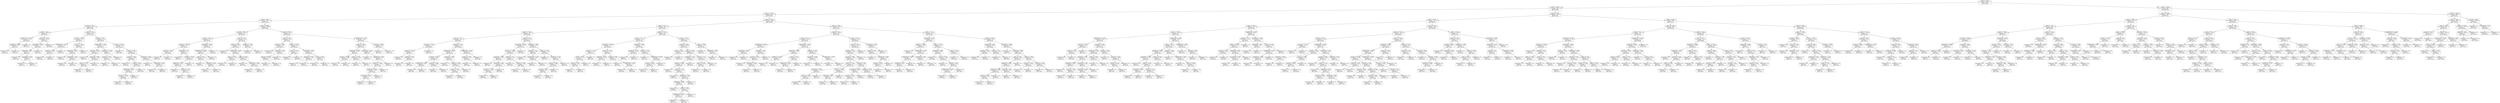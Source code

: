 digraph Tree {
node [shape=box, fontname="helvetica"] ;
edge [fontname="helvetica"] ;
0 [label="Radius <= 16.575\nsquared_error = 128001.071\nsamples = 455\nvalue = 653.819"] ;
1 [label="Radius <= 12.875\nsquared_error = 20603.089\nsamples = 357\nvalue = 497.048"] ;
0 -> 1 [labeldistance=2.5, labelangle=45, headlabel="True"] ;
2 [label="Radius <= 11.105\nsquared_error = 6227.757\nsamples = 200\nvalue = 393.051"] ;
1 -> 2 ;
3 [label="Radius <= 9.89\nsquared_error = 2748.575\nsamples = 74\nvalue = 307.876"] ;
2 -> 3 ;
4 [label="Perimeter <= 56.1\nsquared_error = 1602.611\nsamples = 31\nvalue = 257.987"] ;
3 -> 4 ;
5 [label="Radius <= 7.99\nsquared_error = 865.422\nsamples = 8\nvalue = 199.65"] ;
4 -> 5 ;
6 [label="FractalDimension <= 0.078\nsquared_error = 249.136\nsamples = 3\nvalue = 164.967"] ;
5 -> 6 ;
7 [label="ConcavePoints <= 0.007\nsquared_error = 28.09\nsamples = 2\nvalue = 175.7"] ;
6 -> 7 ;
8 [label="squared_error = 0.0\nsamples = 1\nvalue = 181.0"] ;
7 -> 8 ;
9 [label="squared_error = 0.0\nsamples = 1\nvalue = 170.4"] ;
7 -> 9 ;
10 [label="squared_error = 0.0\nsamples = 1\nvalue = 143.5"] ;
6 -> 10 ;
11 [label="Symmetry <= 0.219\nsquared_error = 80.378\nsamples = 5\nvalue = 220.46"] ;
5 -> 11 ;
12 [label="ConcavePoints <= 0.014\nsquared_error = 14.775\nsamples = 4\nvalue = 224.6"] ;
11 -> 12 ;
13 [label="Compactness <= 0.056\nsquared_error = 2.06\nsamples = 3\nvalue = 222.5"] ;
12 -> 13 ;
14 [label="squared_error = 0.0\nsamples = 1\nvalue = 224.5"] ;
13 -> 14 ;
15 [label="Compactness <= 0.074\nsquared_error = 0.09\nsamples = 2\nvalue = 221.5"] ;
13 -> 15 ;
16 [label="squared_error = 0.0\nsamples = 1\nvalue = 221.2"] ;
15 -> 16 ;
17 [label="squared_error = -0.0\nsamples = 1\nvalue = 221.8"] ;
15 -> 17 ;
18 [label="squared_error = 0.0\nsamples = 1\nvalue = 230.9"] ;
12 -> 18 ;
19 [label="squared_error = 0.0\nsamples = 1\nvalue = 203.9"] ;
11 -> 19 ;
20 [label="Radius <= 9.43\nsquared_error = 263.565\nsamples = 23\nvalue = 278.278"] ;
4 -> 20 ;
21 [label="Perimeter <= 58.9\nsquared_error = 80.576\nsamples = 7\nvalue = 256.571"] ;
20 -> 21 ;
22 [label="FractalDimension <= 0.076\nsquared_error = 5.216\nsamples = 3\nvalue = 247.333"] ;
21 -> 22 ;
23 [label="Concavity <= 0.048\nsquared_error = 0.302\nsamples = 2\nvalue = 245.75"] ;
22 -> 23 ;
24 [label="squared_error = 0.0\nsamples = 1\nvalue = 246.3"] ;
23 -> 24 ;
25 [label="squared_error = 0.0\nsamples = 1\nvalue = 245.2"] ;
23 -> 25 ;
26 [label="squared_error = -0.0\nsamples = 1\nvalue = 250.5"] ;
22 -> 26 ;
27 [label="Radius <= 9.378\nsquared_error = 25.085\nsamples = 4\nvalue = 263.5"] ;
21 -> 27 ;
28 [label="Compactness <= 0.072\nsquared_error = 6.407\nsamples = 3\nvalue = 260.9"] ;
27 -> 28 ;
29 [label="squared_error = 0.0\nsamples = 1\nvalue = 264.0"] ;
28 -> 29 ;
30 [label="Compactness <= 0.105\nsquared_error = 2.402\nsamples = 2\nvalue = 259.35"] ;
28 -> 30 ;
31 [label="squared_error = 0.0\nsamples = 1\nvalue = 260.9"] ;
30 -> 31 ;
32 [label="squared_error = -0.0\nsamples = 1\nvalue = 257.8"] ;
30 -> 32 ;
33 [label="squared_error = 0.0\nsamples = 1\nvalue = 271.3"] ;
27 -> 33 ;
34 [label="Radius <= 9.701\nsquared_error = 47.291\nsamples = 16\nvalue = 287.775"] ;
20 -> 34 ;
35 [label="FractalDimension <= 0.067\nsquared_error = 27.428\nsamples = 7\nvalue = 281.757"] ;
34 -> 35 ;
36 [label="Perimeter <= 60.63\nsquared_error = 12.007\nsamples = 4\nvalue = 285.175"] ;
35 -> 36 ;
37 [label="squared_error = 0.0\nsamples = 1\nvalue = 279.6"] ;
36 -> 37 ;
38 [label="Smoothness <= 0.087\nsquared_error = 2.196\nsamples = 3\nvalue = 287.033"] ;
36 -> 38 ;
39 [label="Texture <= 18.72\nsquared_error = 0.09\nsamples = 2\nvalue = 286.0"] ;
38 -> 39 ;
40 [label="squared_error = 0.0\nsamples = 1\nvalue = 286.3"] ;
39 -> 40 ;
41 [label="squared_error = 0.0\nsamples = 1\nvalue = 285.7"] ;
39 -> 41 ;
42 [label="squared_error = -0.0\nsamples = 1\nvalue = 289.1"] ;
38 -> 42 ;
43 [label="ConcavePoints <= 0.047\nsquared_error = 11.647\nsamples = 3\nvalue = 277.2"] ;
35 -> 43 ;
44 [label="Symmetry <= 0.177\nsquared_error = 0.903\nsamples = 2\nvalue = 279.55"] ;
43 -> 44 ;
45 [label="squared_error = 0.0\nsamples = 1\nvalue = 278.6"] ;
44 -> 45 ;
46 [label="squared_error = 0.0\nsamples = 1\nvalue = 280.5"] ;
44 -> 46 ;
47 [label="squared_error = 0.0\nsamples = 1\nvalue = 272.5"] ;
43 -> 47 ;
48 [label="Texture <= 15.505\nsquared_error = 12.665\nsamples = 9\nvalue = 292.456"] ;
34 -> 48 ;
49 [label="squared_error = 0.0\nsamples = 1\nvalue = 300.2"] ;
48 -> 49 ;
50 [label="Radius <= 9.782\nsquared_error = 5.814\nsamples = 8\nvalue = 291.488"] ;
48 -> 50 ;
51 [label="Concavity <= 0.004\nsquared_error = 0.854\nsamples = 5\nvalue = 289.76"] ;
50 -> 51 ;
52 [label="squared_error = 0.0\nsamples = 1\nvalue = 288.1"] ;
51 -> 52 ;
53 [label="Texture <= 23.66\nsquared_error = 0.207\nsamples = 4\nvalue = 290.175"] ;
51 -> 53 ;
54 [label="FractalDimension <= 0.07\nsquared_error = 0.042\nsamples = 3\nvalue = 289.933"] ;
53 -> 54 ;
55 [label="Perimeter <= 61.715\nsquared_error = 0.01\nsamples = 2\nvalue = 289.8"] ;
54 -> 55 ;
56 [label="squared_error = 0.0\nsamples = 1\nvalue = 289.9"] ;
55 -> 56 ;
57 [label="squared_error = 0.0\nsamples = 1\nvalue = 289.7"] ;
55 -> 57 ;
58 [label="squared_error = -0.0\nsamples = 1\nvalue = 290.2"] ;
54 -> 58 ;
59 [label="squared_error = -0.0\nsamples = 1\nvalue = 290.9"] ;
53 -> 59 ;
60 [label="Smoothness <= 0.099\nsquared_error = 0.816\nsamples = 3\nvalue = 294.367"] ;
50 -> 60 ;
61 [label="squared_error = 0.0\nsamples = 1\nvalue = 293.2"] ;
60 -> 61 ;
62 [label="ConcavePoints <= 0.014\nsquared_error = 0.202\nsamples = 2\nvalue = 294.95"] ;
60 -> 62 ;
63 [label="squared_error = 0.0\nsamples = 1\nvalue = 294.5"] ;
62 -> 63 ;
64 [label="squared_error = -0.0\nsamples = 1\nvalue = 295.4"] ;
62 -> 64 ;
65 [label="Radius <= 10.585\nsquared_error = 486.868\nsamples = 43\nvalue = 343.842"] ;
3 -> 65 ;
66 [label="Perimeter <= 66.57\nsquared_error = 127.186\nsamples = 21\nvalue = 323.943"] ;
65 -> 66 ;
67 [label="Radius <= 10.19\nsquared_error = 42.169\nsamples = 12\nvalue = 315.325"] ;
66 -> 67 ;
68 [label="Symmetry <= 0.169\nsquared_error = 19.271\nsamples = 7\nvalue = 310.671"] ;
67 -> 68 ;
69 [label="Symmetry <= 0.165\nsquared_error = 6.002\nsamples = 2\nvalue = 304.85"] ;
68 -> 69 ;
70 [label="squared_error = 0.0\nsamples = 1\nvalue = 307.3"] ;
69 -> 70 ;
71 [label="squared_error = -0.0\nsamples = 1\nvalue = 302.4"] ;
69 -> 71 ;
72 [label="Compactness <= 0.06\nsquared_error = 5.6\nsamples = 5\nvalue = 313.0"] ;
68 -> 72 ;
73 [label="squared_error = 0.0\nsamples = 1\nvalue = 317.5"] ;
72 -> 73 ;
74 [label="Perimeter <= 64.925\nsquared_error = 0.672\nsamples = 4\nvalue = 311.875"] ;
72 -> 74 ;
75 [label="Compactness <= 0.074\nsquared_error = 0.229\nsamples = 3\nvalue = 311.467"] ;
74 -> 75 ;
76 [label="squared_error = 0.0\nsamples = 1\nvalue = 310.8"] ;
75 -> 76 ;
77 [label="Texture <= 17.235\nsquared_error = 0.01\nsamples = 2\nvalue = 311.8"] ;
75 -> 77 ;
78 [label="squared_error = 0.0\nsamples = 1\nvalue = 311.9"] ;
77 -> 78 ;
79 [label="squared_error = 0.0\nsamples = 1\nvalue = 311.7"] ;
77 -> 79 ;
80 [label="squared_error = -0.0\nsamples = 1\nvalue = 313.1"] ;
74 -> 80 ;
81 [label="Compactness <= 0.096\nsquared_error = 1.462\nsamples = 5\nvalue = 321.84"] ;
67 -> 81 ;
82 [label="FractalDimension <= 0.066\nsquared_error = 0.088\nsamples = 4\nvalue = 321.25"] ;
81 -> 82 ;
83 [label="Radius <= 10.23\nsquared_error = 0.027\nsamples = 3\nvalue = 321.4"] ;
82 -> 83 ;
84 [label="squared_error = 0.0\nsamples = 1\nvalue = 321.2"] ;
83 -> 84 ;
85 [label="Smoothness <= 0.095\nsquared_error = 0.01\nsamples = 2\nvalue = 321.5"] ;
83 -> 85 ;
86 [label="squared_error = 0.0\nsamples = 1\nvalue = 321.4"] ;
85 -> 86 ;
87 [label="squared_error = 0.0\nsamples = 1\nvalue = 321.6"] ;
85 -> 87 ;
88 [label="squared_error = 0.0\nsamples = 1\nvalue = 320.8"] ;
82 -> 88 ;
89 [label="squared_error = -0.0\nsamples = 1\nvalue = 324.2"] ;
81 -> 89 ;
90 [label="Radius <= 10.54\nsquared_error = 9.489\nsamples = 9\nvalue = 335.433"] ;
66 -> 90 ;
91 [label="Perimeter <= 66.67\nsquared_error = 5.34\nsamples = 7\nvalue = 334.243"] ;
90 -> 91 ;
92 [label="squared_error = 0.0\nsamples = 1\nvalue = 329.6"] ;
91 -> 92 ;
93 [label="FractalDimension <= 0.065\nsquared_error = 2.038\nsamples = 6\nvalue = 335.017"] ;
91 -> 93 ;
94 [label="Texture <= 19.575\nsquared_error = 0.64\nsamples = 2\nvalue = 336.9"] ;
93 -> 94 ;
95 [label="squared_error = 0.0\nsamples = 1\nvalue = 336.1"] ;
94 -> 95 ;
96 [label="squared_error = 0.0\nsamples = 1\nvalue = 337.7"] ;
94 -> 96 ;
97 [label="Radius <= 10.485\nsquared_error = 0.077\nsamples = 4\nvalue = 334.075"] ;
93 -> 97 ;
98 [label="squared_error = 0.0\nsamples = 1\nvalue = 333.6"] ;
97 -> 98 ;
99 [label="ConcavePoints <= 0.018\nsquared_error = 0.002\nsamples = 3\nvalue = 334.233"] ;
97 -> 99 ;
100 [label="squared_error = 0.0\nsamples = 1\nvalue = 334.3"] ;
99 -> 100 ;
101 [label="squared_error = -0.0\nsamples = 2\nvalue = 334.2"] ;
99 -> 101 ;
102 [label="Symmetry <= 0.228\nsquared_error = 1.69\nsamples = 2\nvalue = 339.6"] ;
90 -> 102 ;
103 [label="squared_error = 0.0\nsamples = 1\nvalue = 338.3"] ;
102 -> 103 ;
104 [label="squared_error = -0.0\nsamples = 1\nvalue = 340.9"] ;
102 -> 104 ;
105 [label="Radius <= 10.895\nsquared_error = 91.437\nsamples = 22\nvalue = 362.836"] ;
65 -> 105 ;
106 [label="Radius <= 10.73\nsquared_error = 38.212\nsamples = 10\nvalue = 354.17"] ;
105 -> 106 ;
107 [label="Perimeter <= 67.75\nsquared_error = 2.882\nsamples = 4\nvalue = 346.975"] ;
106 -> 107 ;
108 [label="squared_error = 0.0\nsamples = 1\nvalue = 349.6"] ;
107 -> 108 ;
109 [label="Smoothness <= 0.103\nsquared_error = 0.78\nsamples = 3\nvalue = 346.1"] ;
107 -> 109 ;
110 [label="Perimeter <= 68.645\nsquared_error = 0.09\nsamples = 2\nvalue = 346.7"] ;
109 -> 110 ;
111 [label="squared_error = 0.0\nsamples = 1\nvalue = 347.0"] ;
110 -> 111 ;
112 [label="squared_error = -0.0\nsamples = 1\nvalue = 346.4"] ;
110 -> 112 ;
113 [label="squared_error = 0.0\nsamples = 1\nvalue = 344.9"] ;
109 -> 113 ;
114 [label="Texture <= 15.295\nsquared_error = 4.246\nsamples = 6\nvalue = 358.967"] ;
106 -> 114 ;
115 [label="Texture <= 12.34\nsquared_error = 1.322\nsamples = 2\nvalue = 356.45"] ;
114 -> 115 ;
116 [label="squared_error = 0.0\nsamples = 1\nvalue = 357.6"] ;
115 -> 116 ;
117 [label="squared_error = -0.0\nsamples = 1\nvalue = 355.3"] ;
115 -> 117 ;
118 [label="ConcavePoints <= 0.011\nsquared_error = 0.957\nsamples = 4\nvalue = 360.225"] ;
114 -> 118 ;
119 [label="Smoothness <= 0.078\nsquared_error = 0.302\nsamples = 2\nvalue = 361.05"] ;
118 -> 119 ;
120 [label="squared_error = 0.0\nsamples = 1\nvalue = 360.5"] ;
119 -> 120 ;
121 [label="squared_error = -0.0\nsamples = 1\nvalue = 361.6"] ;
119 -> 121 ;
122 [label="Radius <= 10.84\nsquared_error = 0.25\nsamples = 2\nvalue = 359.4"] ;
118 -> 122 ;
123 [label="squared_error = 0.0\nsamples = 1\nvalue = 359.9"] ;
122 -> 123 ;
124 [label="squared_error = 0.0\nsamples = 1\nvalue = 358.9"] ;
122 -> 124 ;
125 [label="FractalDimension <= 0.074\nsquared_error = 21.046\nsamples = 12\nvalue = 370.058"] ;
105 -> 125 ;
126 [label="Radius <= 10.965\nsquared_error = 15.39\nsamples = 10\nvalue = 371.26"] ;
125 -> 126 ;
127 [label="ConcavePoints <= 0.029\nsquared_error = 9.305\nsamples = 4\nvalue = 367.6"] ;
126 -> 127 ;
128 [label="Perimeter <= 69.965\nsquared_error = 0.903\nsamples = 2\nvalue = 364.65"] ;
127 -> 128 ;
129 [label="squared_error = 0.0\nsamples = 1\nvalue = 363.7"] ;
128 -> 129 ;
130 [label="squared_error = 0.0\nsamples = 1\nvalue = 365.6"] ;
128 -> 130 ;
131 [label="Radius <= 10.945\nsquared_error = 0.302\nsamples = 2\nvalue = 370.55"] ;
127 -> 131 ;
132 [label="squared_error = 0.0\nsamples = 1\nvalue = 370.0"] ;
131 -> 132 ;
133 [label="squared_error = 0.0\nsamples = 1\nvalue = 371.1"] ;
131 -> 133 ;
134 [label="ConcavePoints <= 0.014\nsquared_error = 4.563\nsamples = 6\nvalue = 373.7"] ;
126 -> 134 ;
135 [label="squared_error = 0.0\nsamples = 1\nvalue = 378.2"] ;
134 -> 135 ;
136 [label="ConcavePoints <= 0.035\nsquared_error = 0.616\nsamples = 5\nvalue = 372.8"] ;
134 -> 136 ;
137 [label="Perimeter <= 71.205\nsquared_error = 0.242\nsamples = 4\nvalue = 373.125"] ;
136 -> 137 ;
138 [label="Smoothness <= 0.104\nsquared_error = 0.056\nsamples = 3\nvalue = 372.867"] ;
137 -> 138 ;
139 [label="ConcavePoints <= 0.023\nsquared_error = 0.0\nsamples = 2\nvalue = 372.7"] ;
138 -> 139 ;
140 [label="squared_error = 0.0\nsamples = 1\nvalue = 372.7"] ;
139 -> 140 ;
141 [label="squared_error = 0.0\nsamples = 1\nvalue = 372.7"] ;
139 -> 141 ;
142 [label="squared_error = -0.0\nsamples = 1\nvalue = 373.2"] ;
138 -> 142 ;
143 [label="squared_error = -0.0\nsamples = 1\nvalue = 373.9"] ;
137 -> 143 ;
144 [label="squared_error = 0.0\nsamples = 1\nvalue = 371.5"] ;
136 -> 144 ;
145 [label="Symmetry <= 0.208\nsquared_error = 6.003\nsamples = 2\nvalue = 364.05"] ;
125 -> 145 ;
146 [label="squared_error = 0.0\nsamples = 1\nvalue = 366.5"] ;
145 -> 146 ;
147 [label="squared_error = -0.0\nsamples = 1\nvalue = 361.6"] ;
145 -> 147 ;
148 [label="Radius <= 12.015\nsquared_error = 1508.028\nsamples = 126\nvalue = 443.074"] ;
2 -> 148 ;
149 [label="Radius <= 11.57\nsquared_error = 354.267\nsamples = 65\nvalue = 410.474"] ;
148 -> 149 ;
150 [label="Radius <= 11.305\nsquared_error = 78.671\nsamples = 32\nvalue = 394.066"] ;
149 -> 150 ;
151 [label="Radius <= 11.18\nsquared_error = 18.077\nsamples = 15\nvalue = 386.3"] ;
150 -> 151 ;
152 [label="Perimeter <= 71.22\nsquared_error = 1.687\nsamples = 4\nvalue = 380.425"] ;
151 -> 152 ;
153 [label="Concavity <= 0.011\nsquared_error = 0.427\nsamples = 3\nvalue = 381.1"] ;
152 -> 153 ;
154 [label="squared_error = 0.0\nsamples = 1\nvalue = 380.3"] ;
153 -> 154 ;
155 [label="Smoothness <= 0.09\nsquared_error = 0.16\nsamples = 2\nvalue = 381.5"] ;
153 -> 155 ;
156 [label="squared_error = 0.0\nsamples = 1\nvalue = 381.1"] ;
155 -> 156 ;
157 [label="squared_error = 0.0\nsamples = 1\nvalue = 381.9"] ;
155 -> 157 ;
158 [label="squared_error = -0.0\nsamples = 1\nvalue = 378.4"] ;
152 -> 158 ;
159 [label="Perimeter <= 73.27\nsquared_error = 6.922\nsamples = 11\nvalue = 388.436"] ;
151 -> 159 ;
160 [label="FractalDimension <= 0.061\nsquared_error = 2.182\nsamples = 8\nvalue = 387.162"] ;
159 -> 160 ;
161 [label="Symmetry <= 0.181\nsquared_error = 0.892\nsamples = 4\nvalue = 386.225"] ;
160 -> 161 ;
162 [label="FractalDimension <= 0.058\nsquared_error = 0.36\nsamples = 2\nvalue = 385.4"] ;
161 -> 162 ;
163 [label="squared_error = 0.0\nsamples = 1\nvalue = 386.0"] ;
162 -> 163 ;
164 [label="squared_error = 0.0\nsamples = 1\nvalue = 384.8"] ;
162 -> 164 ;
165 [label="Symmetry <= 0.189\nsquared_error = 0.063\nsamples = 2\nvalue = 387.05"] ;
161 -> 165 ;
166 [label="squared_error = 0.0\nsamples = 1\nvalue = 386.8"] ;
165 -> 166 ;
167 [label="squared_error = 0.0\nsamples = 1\nvalue = 387.3"] ;
165 -> 167 ;
168 [label="Smoothness <= 0.084\nsquared_error = 1.715\nsamples = 4\nvalue = 388.1"] ;
160 -> 168 ;
169 [label="squared_error = 0.0\nsamples = 1\nvalue = 390.0"] ;
168 -> 169 ;
170 [label="Symmetry <= 0.189\nsquared_error = 0.682\nsamples = 3\nvalue = 387.467"] ;
168 -> 170 ;
171 [label="Radius <= 11.275\nsquared_error = 0.002\nsamples = 2\nvalue = 388.05"] ;
170 -> 171 ;
172 [label="squared_error = 0.0\nsamples = 1\nvalue = 388.1"] ;
171 -> 172 ;
173 [label="squared_error = -0.0\nsamples = 1\nvalue = 388.0"] ;
171 -> 173 ;
174 [label="squared_error = 0.0\nsamples = 1\nvalue = 386.3"] ;
170 -> 174 ;
175 [label="FractalDimension <= 0.075\nsquared_error = 3.696\nsamples = 3\nvalue = 391.833"] ;
159 -> 175 ;
176 [label="Concavity <= 0.097\nsquared_error = 1.103\nsamples = 2\nvalue = 393.05"] ;
175 -> 176 ;
177 [label="squared_error = 0.0\nsamples = 1\nvalue = 394.1"] ;
176 -> 177 ;
178 [label="squared_error = 0.0\nsamples = 1\nvalue = 392.0"] ;
176 -> 178 ;
179 [label="squared_error = 0.0\nsamples = 1\nvalue = 389.4"] ;
175 -> 179 ;
180 [label="Radius <= 11.44\nsquared_error = 31.976\nsamples = 17\nvalue = 400.918"] ;
150 -> 180 ;
181 [label="ConcavePoints <= 0.067\nsquared_error = 23.204\nsamples = 9\nvalue = 397.133"] ;
180 -> 181 ;
182 [label="Perimeter <= 72.485\nsquared_error = 8.986\nsamples = 8\nvalue = 398.512"] ;
181 -> 182 ;
183 [label="Smoothness <= 0.084\nsquared_error = 1.015\nsamples = 4\nvalue = 395.8"] ;
182 -> 183 ;
184 [label="squared_error = 0.0\nsamples = 1\nvalue = 394.1"] ;
183 -> 184 ;
185 [label="ConcavePoints <= 0.02\nsquared_error = 0.069\nsamples = 3\nvalue = 396.367"] ;
183 -> 185 ;
186 [label="Perimeter <= 72.135\nsquared_error = 0.003\nsamples = 2\nvalue = 396.55"] ;
185 -> 186 ;
187 [label="squared_error = 0.0\nsamples = 1\nvalue = 396.6"] ;
186 -> 187 ;
188 [label="squared_error = 0.0\nsamples = 1\nvalue = 396.5"] ;
186 -> 188 ;
189 [label="squared_error = 0.0\nsamples = 1\nvalue = 396.0"] ;
185 -> 189 ;
190 [label="Perimeter <= 73.2\nsquared_error = 2.242\nsamples = 4\nvalue = 401.225"] ;
182 -> 190 ;
191 [label="squared_error = 0.0\nsamples = 2\nvalue = 399.8"] ;
190 -> 191 ;
192 [label="Concavity <= 0.048\nsquared_error = 0.423\nsamples = 2\nvalue = 402.65"] ;
190 -> 192 ;
193 [label="squared_error = 0.0\nsamples = 1\nvalue = 403.3"] ;
192 -> 193 ;
194 [label="squared_error = 0.0\nsamples = 1\nvalue = 402.0"] ;
192 -> 194 ;
195 [label="squared_error = 0.0\nsamples = 1\nvalue = 386.1"] ;
181 -> 195 ;
196 [label="Compactness <= 0.068\nsquared_error = 7.607\nsamples = 8\nvalue = 405.175"] ;
180 -> 196 ;
197 [label="Perimeter <= 73.31\nsquared_error = 0.607\nsamples = 3\nvalue = 408.5"] ;
196 -> 197 ;
198 [label="squared_error = 0.0\nsamples = 1\nvalue = 407.4"] ;
197 -> 198 ;
199 [label="FractalDimension <= 0.06\nsquared_error = 0.003\nsamples = 2\nvalue = 409.05"] ;
197 -> 199 ;
200 [label="squared_error = 0.0\nsamples = 1\nvalue = 409.0"] ;
199 -> 200 ;
201 [label="squared_error = 0.0\nsamples = 1\nvalue = 409.1"] ;
199 -> 201 ;
202 [label="Radius <= 11.455\nsquared_error = 1.194\nsamples = 5\nvalue = 403.18"] ;
196 -> 202 ;
203 [label="squared_error = 0.0\nsamples = 1\nvalue = 401.5"] ;
202 -> 203 ;
204 [label="Smoothness <= 0.102\nsquared_error = 0.61\nsamples = 4\nvalue = 403.6"] ;
202 -> 204 ;
205 [label="Concavity <= 0.089\nsquared_error = 0.062\nsamples = 3\nvalue = 403.167"] ;
204 -> 205 ;
206 [label="Concavity <= 0.05\nsquared_error = 0.01\nsamples = 2\nvalue = 403.0"] ;
205 -> 206 ;
207 [label="squared_error = 0.0\nsamples = 1\nvalue = 403.1"] ;
206 -> 207 ;
208 [label="squared_error = 0.0\nsamples = 1\nvalue = 402.9"] ;
206 -> 208 ;
209 [label="squared_error = 0.0\nsamples = 1\nvalue = 403.5"] ;
205 -> 209 ;
210 [label="squared_error = -0.0\nsamples = 1\nvalue = 404.9"] ;
204 -> 210 ;
211 [label="Radius <= 11.755\nsquared_error = 107.279\nsamples = 33\nvalue = 426.385"] ;
149 -> 211 ;
212 [label="Radius <= 11.7\nsquared_error = 37.89\nsamples = 16\nvalue = 417.356"] ;
211 -> 212 ;
213 [label="ConcavePoints <= 0.032\nsquared_error = 19.24\nsamples = 9\nvalue = 413.056"] ;
212 -> 213 ;
214 [label="Perimeter <= 75.35\nsquared_error = 4.073\nsamples = 4\nvalue = 417.25"] ;
213 -> 214 ;
215 [label="Texture <= 26.89\nsquared_error = 0.736\nsamples = 3\nvalue = 416.167"] ;
214 -> 215 ;
216 [label="Concavity <= 0.031\nsquared_error = 0.25\nsamples = 2\nvalue = 416.7"] ;
215 -> 216 ;
217 [label="squared_error = 0.0\nsamples = 1\nvalue = 417.2"] ;
216 -> 217 ;
218 [label="squared_error = 0.0\nsamples = 1\nvalue = 416.2"] ;
216 -> 218 ;
219 [label="squared_error = -0.0\nsamples = 1\nvalue = 415.1"] ;
215 -> 219 ;
220 [label="squared_error = 0.0\nsamples = 1\nvalue = 420.5"] ;
214 -> 220 ;
221 [label="Perimeter <= 75.315\nsquared_error = 6.04\nsamples = 5\nvalue = 409.7"] ;
213 -> 221 ;
222 [label="Smoothness <= 0.102\nsquared_error = 0.003\nsamples = 2\nvalue = 412.55"] ;
221 -> 222 ;
223 [label="squared_error = 0.0\nsamples = 1\nvalue = 412.6"] ;
222 -> 223 ;
224 [label="squared_error = 0.0\nsamples = 1\nvalue = 412.5"] ;
222 -> 224 ;
225 [label="Concavity <= 0.058\nsquared_error = 1.04\nsamples = 3\nvalue = 407.8"] ;
221 -> 225 ;
226 [label="squared_error = 0.0\nsamples = 1\nvalue = 406.4"] ;
225 -> 226 ;
227 [label="FractalDimension <= 0.068\nsquared_error = 0.09\nsamples = 2\nvalue = 408.5"] ;
225 -> 227 ;
228 [label="squared_error = 0.0\nsamples = 1\nvalue = 408.2"] ;
227 -> 228 ;
229 [label="squared_error = 0.0\nsamples = 1\nvalue = 408.8"] ;
227 -> 229 ;
230 [label="Smoothness <= 0.089\nsquared_error = 7.513\nsamples = 7\nvalue = 422.886"] ;
212 -> 230 ;
231 [label="Compactness <= 0.07\nsquared_error = 0.423\nsamples = 2\nvalue = 426.65"] ;
230 -> 231 ;
232 [label="squared_error = 0.0\nsamples = 1\nvalue = 427.3"] ;
231 -> 232 ;
233 [label="squared_error = 0.0\nsamples = 1\nvalue = 426.0"] ;
231 -> 233 ;
234 [label="Concavity <= 0.037\nsquared_error = 2.414\nsamples = 5\nvalue = 421.38"] ;
230 -> 234 ;
235 [label="squared_error = 0.0\nsamples = 1\nvalue = 423.6"] ;
234 -> 235 ;
236 [label="FractalDimension <= 0.066\nsquared_error = 1.477\nsamples = 4\nvalue = 420.825"] ;
234 -> 236 ;
237 [label="Concavity <= 0.054\nsquared_error = 0.056\nsamples = 3\nvalue = 420.133"] ;
236 -> 237 ;
238 [label="squared_error = -0.0\nsamples = 2\nvalue = 420.3"] ;
237 -> 238 ;
239 [label="squared_error = 0.0\nsamples = 1\nvalue = 419.8"] ;
237 -> 239 ;
240 [label="squared_error = 0.0\nsamples = 1\nvalue = 422.9"] ;
236 -> 240 ;
241 [label="Radius <= 11.97\nsquared_error = 23.659\nsamples = 17\nvalue = 434.882"] ;
211 -> 241 ;
242 [label="Concavity <= 0.018\nsquared_error = 14.009\nsamples = 14\nvalue = 433.279"] ;
241 -> 242 ;
243 [label="Texture <= 18.28\nsquared_error = 0.36\nsamples = 2\nvalue = 427.3"] ;
242 -> 243 ;
244 [label="squared_error = 0.0\nsamples = 1\nvalue = 426.7"] ;
243 -> 244 ;
245 [label="squared_error = 0.0\nsamples = 1\nvalue = 427.9"] ;
243 -> 245 ;
246 [label="Radius <= 11.915\nsquared_error = 9.334\nsamples = 12\nvalue = 434.275"] ;
242 -> 246 ;
247 [label="Smoothness <= 0.119\nsquared_error = 1.562\nsamples = 9\nvalue = 432.678"] ;
246 -> 247 ;
248 [label="Concavity <= 0.026\nsquared_error = 0.556\nsamples = 8\nvalue = 432.312"] ;
247 -> 248 ;
249 [label="squared_error = 0.0\nsamples = 1\nvalue = 433.8"] ;
248 -> 249 ;
250 [label="Perimeter <= 75.13\nsquared_error = 0.274\nsamples = 7\nvalue = 432.1"] ;
248 -> 250 ;
251 [label="squared_error = 0.0\nsamples = 1\nvalue = 431.1"] ;
250 -> 251 ;
252 [label="Smoothness <= 0.112\nsquared_error = 0.126\nsamples = 6\nvalue = 432.267"] ;
250 -> 252 ;
253 [label="Compactness <= 0.059\nsquared_error = 0.082\nsamples = 5\nvalue = 432.16"] ;
252 -> 253 ;
254 [label="squared_error = 0.0\nsamples = 1\nvalue = 432.7"] ;
253 -> 254 ;
255 [label="Radius <= 11.88\nsquared_error = 0.012\nsamples = 4\nvalue = 432.025"] ;
253 -> 255 ;
256 [label="FractalDimension <= 0.063\nsquared_error = 0.002\nsamples = 3\nvalue = 431.967"] ;
255 -> 256 ;
257 [label="squared_error = 0.0\nsamples = 1\nvalue = 431.9"] ;
256 -> 257 ;
258 [label="squared_error = -0.0\nsamples = 2\nvalue = 432.0"] ;
256 -> 258 ;
259 [label="squared_error = -0.0\nsamples = 1\nvalue = 432.2"] ;
255 -> 259 ;
260 [label="squared_error = -0.0\nsamples = 1\nvalue = 432.8"] ;
252 -> 260 ;
261 [label="squared_error = 0.0\nsamples = 1\nvalue = 435.6"] ;
247 -> 261 ;
262 [label="Perimeter <= 77.2\nsquared_error = 2.036\nsamples = 3\nvalue = 439.067"] ;
246 -> 262 ;
263 [label="Texture <= 19.885\nsquared_error = 0.25\nsamples = 2\nvalue = 438.1"] ;
262 -> 263 ;
264 [label="squared_error = 0.0\nsamples = 1\nvalue = 437.6"] ;
263 -> 264 ;
265 [label="squared_error = 0.0\nsamples = 1\nvalue = 438.6"] ;
263 -> 265 ;
266 [label="squared_error = -0.0\nsamples = 1\nvalue = 441.0"] ;
262 -> 266 ;
267 [label="Radius <= 11.995\nsquared_error = 0.676\nsamples = 3\nvalue = 442.367"] ;
241 -> 267 ;
268 [label="squared_error = 0.0\nsamples = 1\nvalue = 441.3"] ;
267 -> 268 ;
269 [label="Compactness <= 0.068\nsquared_error = 0.16\nsamples = 2\nvalue = 442.9"] ;
267 -> 269 ;
270 [label="squared_error = 0.0\nsamples = 1\nvalue = 442.5"] ;
269 -> 270 ;
271 [label="squared_error = 0.0\nsamples = 1\nvalue = 443.3"] ;
269 -> 271 ;
272 [label="Radius <= 12.465\nsquared_error = 398.293\nsamples = 61\nvalue = 477.811"] ;
148 -> 272 ;
273 [label="Radius <= 12.24\nsquared_error = 100.507\nsamples = 33\nvalue = 462.07"] ;
272 -> 273 ;
274 [label="Radius <= 12.13\nsquared_error = 35.582\nsamples = 15\nvalue = 453.107"] ;
273 -> 274 ;
275 [label="FractalDimension <= 0.06\nsquared_error = 2.549\nsamples = 6\nvalue = 446.767"] ;
274 -> 275 ;
276 [label="ConcavePoints <= 0.024\nsquared_error = 0.122\nsamples = 2\nvalue = 448.95"] ;
275 -> 276 ;
277 [label="squared_error = 0.0\nsamples = 1\nvalue = 448.6"] ;
276 -> 277 ;
278 [label="squared_error = 0.0\nsamples = 1\nvalue = 449.3"] ;
276 -> 278 ;
279 [label="Perimeter <= 77.95\nsquared_error = 0.187\nsamples = 4\nvalue = 445.675"] ;
275 -> 279 ;
280 [label="Symmetry <= 0.147\nsquared_error = 0.127\nsamples = 3\nvalue = 445.5"] ;
279 -> 280 ;
281 [label="squared_error = 0.0\nsamples = 1\nvalue = 446.0"] ;
280 -> 281 ;
282 [label="Compactness <= 0.074\nsquared_error = 0.002\nsamples = 2\nvalue = 445.25"] ;
280 -> 282 ;
283 [label="squared_error = 0.0\nsamples = 1\nvalue = 445.3"] ;
282 -> 283 ;
284 [label="squared_error = 0.0\nsamples = 1\nvalue = 445.2"] ;
282 -> 284 ;
285 [label="squared_error = 0.0\nsamples = 1\nvalue = 446.2"] ;
279 -> 285 ;
286 [label="FractalDimension <= 0.062\nsquared_error = 12.942\nsamples = 9\nvalue = 457.333"] ;
274 -> 286 ;
287 [label="Smoothness <= 0.084\nsquared_error = 2.766\nsamples = 5\nvalue = 460.14"] ;
286 -> 287 ;
288 [label="Smoothness <= 0.079\nsquared_error = 0.09\nsamples = 2\nvalue = 461.7"] ;
287 -> 288 ;
289 [label="squared_error = 0.0\nsamples = 1\nvalue = 461.4"] ;
288 -> 289 ;
290 [label="squared_error = -0.0\nsamples = 1\nvalue = 462.0"] ;
288 -> 290 ;
291 [label="Texture <= 18.79\nsquared_error = 1.847\nsamples = 3\nvalue = 459.1"] ;
287 -> 291 ;
292 [label="FractalDimension <= 0.06\nsquared_error = 0.062\nsamples = 2\nvalue = 458.15"] ;
291 -> 292 ;
293 [label="squared_error = 0.0\nsamples = 1\nvalue = 458.4"] ;
292 -> 293 ;
294 [label="squared_error = 0.0\nsamples = 1\nvalue = 457.9"] ;
292 -> 294 ;
295 [label="squared_error = 0.0\nsamples = 1\nvalue = 461.0"] ;
291 -> 295 ;
296 [label="Symmetry <= 0.189\nsquared_error = 3.507\nsamples = 4\nvalue = 453.825"] ;
286 -> 296 ;
297 [label="Smoothness <= 0.099\nsquared_error = 0.062\nsamples = 2\nvalue = 455.55"] ;
296 -> 297 ;
298 [label="squared_error = 0.0\nsamples = 1\nvalue = 455.3"] ;
297 -> 298 ;
299 [label="squared_error = -0.0\nsamples = 1\nvalue = 455.8"] ;
297 -> 299 ;
300 [label="FractalDimension <= 0.068\nsquared_error = 1.0\nsamples = 2\nvalue = 452.1"] ;
296 -> 300 ;
301 [label="squared_error = 0.0\nsamples = 1\nvalue = 451.1"] ;
300 -> 301 ;
302 [label="squared_error = 0.0\nsamples = 1\nvalue = 453.1"] ;
300 -> 302 ;
303 [label="Radius <= 12.41\nsquared_error = 31.876\nsamples = 18\nvalue = 469.539"] ;
273 -> 303 ;
304 [label="Texture <= 24.65\nsquared_error = 16.734\nsamples = 13\nvalue = 466.785"] ;
303 -> 304 ;
305 [label="Symmetry <= 0.197\nsquared_error = 7.955\nsamples = 12\nvalue = 465.9"] ;
304 -> 305 ;
306 [label="Concavity <= 0.036\nsquared_error = 5.568\nsamples = 11\nvalue = 466.409"] ;
305 -> 306 ;
307 [label="Texture <= 17.22\nsquared_error = 4.608\nsamples = 6\nvalue = 467.583"] ;
306 -> 307 ;
308 [label="Compactness <= 0.066\nsquared_error = 1.04\nsamples = 3\nvalue = 469.5"] ;
307 -> 308 ;
309 [label="Concavity <= 0.025\nsquared_error = 0.09\nsamples = 2\nvalue = 468.8"] ;
308 -> 309 ;
310 [label="squared_error = 0.0\nsamples = 1\nvalue = 469.1"] ;
309 -> 310 ;
311 [label="squared_error = 0.0\nsamples = 1\nvalue = 468.5"] ;
309 -> 311 ;
312 [label="squared_error = -0.0\nsamples = 1\nvalue = 470.9"] ;
308 -> 312 ;
313 [label="Radius <= 12.285\nsquared_error = 0.829\nsamples = 3\nvalue = 465.667"] ;
307 -> 313 ;
314 [label="Compactness <= 0.059\nsquared_error = 0.04\nsamples = 2\nvalue = 466.3"] ;
313 -> 314 ;
315 [label="squared_error = 0.0\nsamples = 1\nvalue = 466.5"] ;
314 -> 315 ;
316 [label="squared_error = 0.0\nsamples = 1\nvalue = 466.1"] ;
314 -> 316 ;
317 [label="squared_error = 0.0\nsamples = 1\nvalue = 464.4"] ;
313 -> 317 ;
318 [label="Concavity <= 0.06\nsquared_error = 3.08\nsamples = 5\nvalue = 465.0"] ;
306 -> 318 ;
319 [label="ConcavePoints <= 0.029\nsquared_error = 0.427\nsamples = 3\nvalue = 463.7"] ;
318 -> 319 ;
320 [label="Symmetry <= 0.161\nsquared_error = 0.16\nsamples = 2\nvalue = 464.1"] ;
319 -> 320 ;
321 [label="squared_error = 0.0\nsamples = 1\nvalue = 464.5"] ;
320 -> 321 ;
322 [label="squared_error = -0.0\nsamples = 1\nvalue = 463.7"] ;
320 -> 322 ;
323 [label="squared_error = 0.0\nsamples = 1\nvalue = 462.9"] ;
319 -> 323 ;
324 [label="Concavity <= 0.069\nsquared_error = 0.723\nsamples = 2\nvalue = 466.95"] ;
318 -> 324 ;
325 [label="squared_error = 0.0\nsamples = 1\nvalue = 466.1"] ;
324 -> 325 ;
326 [label="squared_error = -0.0\nsamples = 1\nvalue = 467.8"] ;
324 -> 326 ;
327 [label="squared_error = -0.0\nsamples = 1\nvalue = 460.3"] ;
305 -> 327 ;
328 [label="squared_error = 0.0\nsamples = 1\nvalue = 477.4"] ;
304 -> 328 ;
329 [label="Compactness <= 0.205\nsquared_error = 0.24\nsamples = 5\nvalue = 476.7"] ;
303 -> 329 ;
330 [label="Texture <= 13.935\nsquared_error = 0.1\nsamples = 4\nvalue = 476.9"] ;
329 -> 330 ;
331 [label="squared_error = 0.0\nsamples = 1\nvalue = 477.3"] ;
330 -> 331 ;
332 [label="ConcavePoints <= 0.065\nsquared_error = 0.062\nsamples = 3\nvalue = 476.767"] ;
330 -> 332 ;
333 [label="Symmetry <= 0.181\nsquared_error = 0.01\nsamples = 2\nvalue = 476.6"] ;
332 -> 333 ;
334 [label="squared_error = 0.0\nsamples = 1\nvalue = 476.5"] ;
333 -> 334 ;
335 [label="squared_error = -0.0\nsamples = 1\nvalue = 476.7"] ;
333 -> 335 ;
336 [label="squared_error = 0.0\nsamples = 1\nvalue = 477.1"] ;
332 -> 336 ;
337 [label="squared_error = -0.0\nsamples = 1\nvalue = 475.9"] ;
329 -> 337 ;
338 [label="Radius <= 12.71\nsquared_error = 112.994\nsamples = 28\nvalue = 496.364"] ;
272 -> 338 ;
339 [label="Compactness <= 0.076\nsquared_error = 37.42\nsamples = 13\nvalue = 486.677"] ;
338 -> 339 ;
340 [label="Perimeter <= 79.305\nsquared_error = 23.639\nsamples = 6\nvalue = 491.133"] ;
339 -> 340 ;
341 [label="squared_error = 0.0\nsamples = 1\nvalue = 481.6"] ;
340 -> 341 ;
342 [label="FractalDimension <= 0.059\nsquared_error = 6.554\nsamples = 5\nvalue = 493.04"] ;
340 -> 342 ;
343 [label="FractalDimension <= 0.058\nsquared_error = 2.736\nsamples = 3\nvalue = 491.267"] ;
342 -> 343 ;
344 [label="Compactness <= 0.04\nsquared_error = 0.25\nsamples = 2\nvalue = 492.4"] ;
343 -> 344 ;
345 [label="squared_error = 0.0\nsamples = 1\nvalue = 491.9"] ;
344 -> 345 ;
346 [label="squared_error = 0.0\nsamples = 1\nvalue = 492.9"] ;
344 -> 346 ;
347 [label="squared_error = 0.0\nsamples = 1\nvalue = 489.0"] ;
343 -> 347 ;
348 [label="ConcavePoints <= 0.022\nsquared_error = 0.49\nsamples = 2\nvalue = 495.7"] ;
342 -> 348 ;
349 [label="squared_error = 0.0\nsamples = 1\nvalue = 496.4"] ;
348 -> 349 ;
350 [label="squared_error = -0.0\nsamples = 1\nvalue = 495.0"] ;
348 -> 350 ;
351 [label="Radius <= 12.64\nsquared_error = 17.62\nsamples = 7\nvalue = 482.857"] ;
339 -> 351 ;
352 [label="Smoothness <= 0.088\nsquared_error = 9.412\nsamples = 5\nvalue = 480.9"] ;
351 -> 352 ;
353 [label="squared_error = 0.0\nsamples = 1\nvalue = 485.8"] ;
352 -> 353 ;
354 [label="Texture <= 16.815\nsquared_error = 4.262\nsamples = 4\nvalue = 479.675"] ;
352 -> 354 ;
355 [label="squared_error = 0.0\nsamples = 1\nvalue = 476.3"] ;
354 -> 355 ;
356 [label="Symmetry <= 0.183\nsquared_error = 0.62\nsamples = 3\nvalue = 480.8"] ;
354 -> 356 ;
357 [label="FractalDimension <= 0.066\nsquared_error = 0.022\nsamples = 2\nvalue = 480.25"] ;
356 -> 357 ;
358 [label="squared_error = 0.0\nsamples = 1\nvalue = 480.1"] ;
357 -> 358 ;
359 [label="squared_error = 0.0\nsamples = 1\nvalue = 480.4"] ;
357 -> 359 ;
360 [label="squared_error = 0.0\nsamples = 1\nvalue = 481.9"] ;
356 -> 360 ;
361 [label="Radius <= 12.66\nsquared_error = 4.623\nsamples = 2\nvalue = 487.75"] ;
351 -> 361 ;
362 [label="squared_error = 0.0\nsamples = 1\nvalue = 485.6"] ;
361 -> 362 ;
363 [label="squared_error = 0.0\nsamples = 1\nvalue = 489.9"] ;
361 -> 363 ;
364 [label="Radius <= 12.765\nsquared_error = 26.672\nsamples = 15\nvalue = 504.76"] ;
338 -> 364 ;
365 [label="Compactness <= 0.08\nsquared_error = 20.942\nsamples = 4\nvalue = 498.525"] ;
364 -> 365 ;
366 [label="Symmetry <= 0.153\nsquared_error = 1.96\nsamples = 2\nvalue = 502.7"] ;
365 -> 366 ;
367 [label="squared_error = 0.0\nsamples = 1\nvalue = 501.3"] ;
366 -> 367 ;
368 [label="squared_error = -0.0\nsamples = 1\nvalue = 504.1"] ;
366 -> 368 ;
369 [label="Texture <= 16.31\nsquared_error = 5.063\nsamples = 2\nvalue = 494.35"] ;
365 -> 369 ;
370 [label="squared_error = 0.0\nsamples = 1\nvalue = 492.1"] ;
369 -> 370 ;
371 [label="squared_error = 0.0\nsamples = 1\nvalue = 496.6"] ;
369 -> 371 ;
372 [label="Smoothness <= 0.078\nsquared_error = 9.478\nsamples = 11\nvalue = 507.027"] ;
364 -> 372 ;
373 [label="squared_error = 0.0\nsamples = 1\nvalue = 514.5"] ;
372 -> 373 ;
374 [label="Smoothness <= 0.095\nsquared_error = 4.284\nsamples = 10\nvalue = 506.28"] ;
372 -> 374 ;
375 [label="Radius <= 12.85\nsquared_error = 0.889\nsamples = 6\nvalue = 507.667"] ;
374 -> 375 ;
376 [label="Smoothness <= 0.089\nsquared_error = 0.502\nsamples = 5\nvalue = 507.36"] ;
375 -> 376 ;
377 [label="Smoothness <= 0.085\nsquared_error = 0.136\nsamples = 3\nvalue = 507.867"] ;
376 -> 377 ;
378 [label="Texture <= 23.445\nsquared_error = 0.04\nsamples = 2\nvalue = 508.1"] ;
377 -> 378 ;
379 [label="squared_error = 0.0\nsamples = 1\nvalue = 508.3"] ;
378 -> 379 ;
380 [label="squared_error = -0.0\nsamples = 1\nvalue = 507.9"] ;
378 -> 380 ;
381 [label="squared_error = -0.0\nsamples = 1\nvalue = 507.4"] ;
377 -> 381 ;
382 [label="Smoothness <= 0.09\nsquared_error = 0.09\nsamples = 2\nvalue = 506.6"] ;
376 -> 382 ;
383 [label="squared_error = 0.0\nsamples = 1\nvalue = 506.9"] ;
382 -> 383 ;
384 [label="squared_error = -0.0\nsamples = 1\nvalue = 506.3"] ;
382 -> 384 ;
385 [label="squared_error = 0.0\nsamples = 1\nvalue = 509.2"] ;
375 -> 385 ;
386 [label="Radius <= 12.845\nsquared_error = 2.165\nsamples = 4\nvalue = 504.2"] ;
374 -> 386 ;
387 [label="Symmetry <= 0.186\nsquared_error = 0.122\nsamples = 2\nvalue = 502.85"] ;
386 -> 387 ;
388 [label="squared_error = 0.0\nsamples = 1\nvalue = 502.5"] ;
387 -> 388 ;
389 [label="squared_error = -0.0\nsamples = 1\nvalue = 503.2"] ;
387 -> 389 ;
390 [label="Symmetry <= 0.163\nsquared_error = 0.563\nsamples = 2\nvalue = 505.55"] ;
386 -> 390 ;
391 [label="squared_error = 0.0\nsamples = 1\nvalue = 504.8"] ;
390 -> 391 ;
392 [label="squared_error = -0.0\nsamples = 1\nvalue = 506.3"] ;
390 -> 392 ;
393 [label="Radius <= 14.315\nsquared_error = 7586.47\nsamples = 157\nvalue = 629.53"] ;
1 -> 393 ;
394 [label="Radius <= 13.575\nsquared_error = 1171.393\nsamples = 90\nvalue = 566.114"] ;
393 -> 394 ;
395 [label="Radius <= 13.355\nsquared_error = 313.044\nsamples = 44\nvalue = 537.018"] ;
394 -> 395 ;
396 [label="Radius <= 13.095\nsquared_error = 137.831\nsamples = 31\nvalue = 527.623"] ;
395 -> 396 ;
397 [label="FractalDimension <= 0.055\nsquared_error = 36.602\nsamples = 16\nvalue = 518.35"] ;
396 -> 397 ;
398 [label="Concavity <= 0.003\nsquared_error = 3.316\nsamples = 3\nvalue = 528.067"] ;
397 -> 398 ;
399 [label="Texture <= 20.765\nsquared_error = 0.16\nsamples = 2\nvalue = 526.8"] ;
398 -> 399 ;
400 [label="squared_error = 0.0\nsamples = 1\nvalue = 527.2"] ;
399 -> 400 ;
401 [label="squared_error = 0.0\nsamples = 1\nvalue = 526.4"] ;
399 -> 401 ;
402 [label="squared_error = 0.0\nsamples = 1\nvalue = 530.6"] ;
398 -> 402 ;
403 [label="Symmetry <= 0.185\nsquared_error = 17.468\nsamples = 13\nvalue = 516.108"] ;
397 -> 403 ;
404 [label="Smoothness <= 0.097\nsquared_error = 6.721\nsamples = 9\nvalue = 513.889"] ;
403 -> 404 ;
405 [label="Smoothness <= 0.08\nsquared_error = 2.13\nsamples = 7\nvalue = 514.814"] ;
404 -> 405 ;
406 [label="Compactness <= 0.045\nsquared_error = 0.087\nsamples = 3\nvalue = 516.3"] ;
405 -> 406 ;
407 [label="squared_error = 0.0\nsamples = 1\nvalue = 515.9"] ;
406 -> 407 ;
408 [label="Concavity <= 0.075\nsquared_error = 0.01\nsamples = 2\nvalue = 516.5"] ;
406 -> 408 ;
409 [label="squared_error = 0.0\nsamples = 1\nvalue = 516.4"] ;
408 -> 409 ;
410 [label="squared_error = 0.0\nsamples = 1\nvalue = 516.6"] ;
408 -> 410 ;
411 [label="ConcavePoints <= 0.03\nsquared_error = 0.765\nsamples = 4\nvalue = 513.7"] ;
405 -> 411 ;
412 [label="Compactness <= 0.106\nsquared_error = 0.02\nsamples = 3\nvalue = 514.2"] ;
411 -> 412 ;
413 [label="squared_error = 0.0\nsamples = 2\nvalue = 514.3"] ;
412 -> 413 ;
414 [label="squared_error = 0.0\nsamples = 1\nvalue = 514.0"] ;
412 -> 414 ;
415 [label="squared_error = -0.0\nsamples = 1\nvalue = 512.2"] ;
411 -> 415 ;
416 [label="Radius <= 12.945\nsquared_error = 9.302\nsamples = 2\nvalue = 510.65"] ;
404 -> 416 ;
417 [label="squared_error = 0.0\nsamples = 1\nvalue = 507.6"] ;
416 -> 417 ;
418 [label="squared_error = 0.0\nsamples = 1\nvalue = 513.7"] ;
416 -> 418 ;
419 [label="Symmetry <= 0.192\nsquared_error = 5.65\nsamples = 4\nvalue = 521.1"] ;
403 -> 419 ;
420 [label="squared_error = 0.0\nsamples = 1\nvalue = 525.2"] ;
419 -> 420 ;
421 [label="Symmetry <= 0.245\nsquared_error = 0.062\nsamples = 3\nvalue = 519.733"] ;
419 -> 421 ;
422 [label="Concavity <= 0.116\nsquared_error = 0.01\nsamples = 2\nvalue = 519.9"] ;
421 -> 422 ;
423 [label="squared_error = 0.0\nsamples = 1\nvalue = 520.0"] ;
422 -> 423 ;
424 [label="squared_error = 0.0\nsamples = 1\nvalue = 519.8"] ;
422 -> 424 ;
425 [label="squared_error = -0.0\nsamples = 1\nvalue = 519.4"] ;
421 -> 425 ;
426 [label="FractalDimension <= 0.068\nsquared_error = 56.269\nsamples = 15\nvalue = 537.513"] ;
396 -> 426 ;
427 [label="Radius <= 13.24\nsquared_error = 27.299\nsamples = 12\nvalue = 540.258"] ;
426 -> 427 ;
428 [label="Smoothness <= 0.095\nsquared_error = 8.144\nsamples = 8\nvalue = 537.287"] ;
427 -> 428 ;
429 [label="Compactness <= 0.049\nsquared_error = 2.077\nsamples = 6\nvalue = 538.7"] ;
428 -> 429 ;
430 [label="squared_error = 0.0\nsamples = 1\nvalue = 541.6"] ;
429 -> 430 ;
431 [label="Radius <= 13.165\nsquared_error = 0.474\nsamples = 5\nvalue = 538.12"] ;
429 -> 431 ;
432 [label="ConcavePoints <= 0.024\nsquared_error = 0.01\nsamples = 2\nvalue = 538.8"] ;
431 -> 432 ;
433 [label="squared_error = 0.0\nsamples = 1\nvalue = 538.7"] ;
432 -> 433 ;
434 [label="squared_error = 0.0\nsamples = 1\nvalue = 538.9"] ;
432 -> 434 ;
435 [label="Texture <= 23.14\nsquared_error = 0.269\nsamples = 3\nvalue = 537.667"] ;
431 -> 435 ;
436 [label="squared_error = 0.0\nsamples = 2\nvalue = 537.3"] ;
435 -> 436 ;
437 [label="squared_error = 0.0\nsamples = 1\nvalue = 538.4"] ;
435 -> 437 ;
438 [label="Texture <= 20.235\nsquared_error = 2.403\nsamples = 2\nvalue = 533.05"] ;
428 -> 438 ;
439 [label="squared_error = 0.0\nsamples = 1\nvalue = 534.6"] ;
438 -> 439 ;
440 [label="squared_error = 0.0\nsamples = 1\nvalue = 531.5"] ;
438 -> 440 ;
441 [label="Perimeter <= 84.99\nsquared_error = 12.655\nsamples = 4\nvalue = 546.2"] ;
427 -> 441 ;
442 [label="squared_error = 0.0\nsamples = 1\nvalue = 551.7"] ;
441 -> 442 ;
443 [label="FractalDimension <= 0.056\nsquared_error = 3.429\nsamples = 3\nvalue = 544.367"] ;
441 -> 443 ;
444 [label="squared_error = 0.0\nsamples = 1\nvalue = 541.8"] ;
443 -> 444 ;
445 [label="Texture <= 20.925\nsquared_error = 0.203\nsamples = 2\nvalue = 545.65"] ;
443 -> 445 ;
446 [label="squared_error = 0.0\nsamples = 1\nvalue = 545.2"] ;
445 -> 446 ;
447 [label="squared_error = -0.0\nsamples = 1\nvalue = 546.1"] ;
445 -> 447 ;
448 [label="FractalDimension <= 0.071\nsquared_error = 21.449\nsamples = 3\nvalue = 526.533"] ;
426 -> 448 ;
449 [label="squared_error = 0.0\nsamples = 1\nvalue = 520.0"] ;
448 -> 449 ;
450 [label="Symmetry <= 0.189\nsquared_error = 0.16\nsamples = 2\nvalue = 529.8"] ;
448 -> 450 ;
451 [label="squared_error = 0.0\nsamples = 1\nvalue = 529.4"] ;
450 -> 451 ;
452 [label="squared_error = 0.0\nsamples = 1\nvalue = 530.2"] ;
450 -> 452 ;
453 [label="FractalDimension <= 0.058\nsquared_error = 18.371\nsamples = 13\nvalue = 559.423"] ;
395 -> 453 ;
454 [label="Smoothness <= 0.1\nsquared_error = 13.256\nsamples = 6\nvalue = 562.15"] ;
453 -> 454 ;
455 [label="Texture <= 20.605\nsquared_error = 3.978\nsamples = 5\nvalue = 563.56"] ;
454 -> 455 ;
456 [label="Concavity <= 0.063\nsquared_error = 0.203\nsamples = 2\nvalue = 565.85"] ;
455 -> 456 ;
457 [label="squared_error = 0.0\nsamples = 1\nvalue = 565.4"] ;
456 -> 457 ;
458 [label="squared_error = 0.0\nsamples = 1\nvalue = 566.3"] ;
456 -> 458 ;
459 [label="ConcavePoints <= 0.027\nsquared_error = 0.669\nsamples = 3\nvalue = 562.033"] ;
455 -> 459 ;
460 [label="ConcavePoints <= 0.016\nsquared_error = 0.203\nsamples = 2\nvalue = 562.55"] ;
459 -> 460 ;
461 [label="squared_error = 0.0\nsamples = 1\nvalue = 562.1"] ;
460 -> 461 ;
462 [label="squared_error = 0.0\nsamples = 1\nvalue = 563.0"] ;
460 -> 462 ;
463 [label="squared_error = 0.0\nsamples = 1\nvalue = 561.0"] ;
459 -> 463 ;
464 [label="squared_error = -0.0\nsamples = 1\nvalue = 555.1"] ;
454 -> 464 ;
465 [label="ConcavePoints <= 0.032\nsquared_error = 10.918\nsamples = 7\nvalue = 557.086"] ;
453 -> 465 ;
466 [label="Compactness <= 0.094\nsquared_error = 1.44\nsamples = 2\nvalue = 552.3"] ;
465 -> 466 ;
467 [label="squared_error = 0.0\nsamples = 1\nvalue = 553.5"] ;
466 -> 467 ;
468 [label="squared_error = 0.0\nsamples = 1\nvalue = 551.1"] ;
466 -> 468 ;
469 [label="Radius <= 13.545\nsquared_error = 1.884\nsamples = 5\nvalue = 559.0"] ;
465 -> 469 ;
470 [label="FractalDimension <= 0.062\nsquared_error = 0.702\nsamples = 4\nvalue = 558.425"] ;
469 -> 470 ;
471 [label="Compactness <= 0.094\nsquared_error = 0.202\nsamples = 2\nvalue = 557.65"] ;
470 -> 471 ;
472 [label="squared_error = 0.0\nsamples = 1\nvalue = 557.2"] ;
471 -> 472 ;
473 [label="squared_error = -0.0\nsamples = 1\nvalue = 558.1"] ;
471 -> 473 ;
474 [label="squared_error = 0.0\nsamples = 2\nvalue = 559.2"] ;
470 -> 474 ;
475 [label="squared_error = -0.0\nsamples = 1\nvalue = 561.3"] ;
469 -> 475 ;
476 [label="Radius <= 14.01\nsquared_error = 408.062\nsamples = 46\nvalue = 593.946"] ;
394 -> 476 ;
477 [label="Radius <= 13.725\nsquared_error = 116.492\nsamples = 34\nvalue = 583.847"] ;
476 -> 477 ;
478 [label="Perimeter <= 87.175\nsquared_error = 25.91\nsamples = 15\nvalue = 573.887"] ;
477 -> 478 ;
479 [label="Symmetry <= 0.16\nsquared_error = 31.922\nsamples = 2\nvalue = 566.65"] ;
478 -> 479 ;
480 [label="squared_error = 0.0\nsamples = 1\nvalue = 572.3"] ;
479 -> 480 ;
481 [label="squared_error = 0.0\nsamples = 1\nvalue = 561.0"] ;
479 -> 481 ;
482 [label="FractalDimension <= 0.059\nsquared_error = 15.689\nsamples = 13\nvalue = 575.0"] ;
478 -> 482 ;
483 [label="Perimeter <= 87.61\nsquared_error = 12.046\nsamples = 5\nvalue = 578.18"] ;
482 -> 483 ;
484 [label="Smoothness <= 0.093\nsquared_error = 1.103\nsamples = 2\nvalue = 574.25"] ;
483 -> 484 ;
485 [label="squared_error = 0.0\nsamples = 1\nvalue = 573.2"] ;
484 -> 485 ;
486 [label="squared_error = 0.0\nsamples = 1\nvalue = 575.3"] ;
484 -> 486 ;
487 [label="Concavity <= 0.064\nsquared_error = 2.18\nsamples = 3\nvalue = 580.8"] ;
483 -> 487 ;
488 [label="Perimeter <= 88.055\nsquared_error = 0.562\nsamples = 2\nvalue = 579.85"] ;
487 -> 488 ;
489 [label="squared_error = 0.0\nsamples = 1\nvalue = 579.1"] ;
488 -> 489 ;
490 [label="squared_error = 0.0\nsamples = 1\nvalue = 580.6"] ;
488 -> 490 ;
491 [label="squared_error = 0.0\nsamples = 1\nvalue = 582.7"] ;
487 -> 491 ;
492 [label="Compactness <= 0.111\nsquared_error = 7.696\nsamples = 8\nvalue = 573.012"] ;
482 -> 492 ;
493 [label="Concavity <= 0.018\nsquared_error = 3.978\nsamples = 6\nvalue = 571.817"] ;
492 -> 493 ;
494 [label="squared_error = 0.0\nsamples = 1\nvalue = 575.5"] ;
493 -> 494 ;
495 [label="Texture <= 14.75\nsquared_error = 1.518\nsamples = 5\nvalue = 571.08"] ;
493 -> 495 ;
496 [label="squared_error = 0.0\nsamples = 1\nvalue = 568.9"] ;
495 -> 496 ;
497 [label="Compactness <= 0.079\nsquared_error = 0.412\nsamples = 4\nvalue = 571.625"] ;
495 -> 497 ;
498 [label="Perimeter <= 87.485\nsquared_error = 0.16\nsamples = 2\nvalue = 572.2"] ;
497 -> 498 ;
499 [label="squared_error = 0.0\nsamples = 1\nvalue = 571.8"] ;
498 -> 499 ;
500 [label="squared_error = -0.0\nsamples = 1\nvalue = 572.6"] ;
498 -> 500 ;
501 [label="Compactness <= 0.093\nsquared_error = 0.003\nsamples = 2\nvalue = 571.05"] ;
497 -> 501 ;
502 [label="squared_error = 0.0\nsamples = 1\nvalue = 571.1"] ;
501 -> 502 ;
503 [label="squared_error = 0.0\nsamples = 1\nvalue = 571.0"] ;
501 -> 503 ;
504 [label="Smoothness <= 0.105\nsquared_error = 1.69\nsamples = 2\nvalue = 576.6"] ;
492 -> 504 ;
505 [label="squared_error = 0.0\nsamples = 1\nvalue = 575.3"] ;
504 -> 505 ;
506 [label="squared_error = 0.0\nsamples = 1\nvalue = 577.9"] ;
504 -> 506 ;
507 [label="Radius <= 13.875\nsquared_error = 47.847\nsamples = 19\nvalue = 591.711"] ;
477 -> 507 ;
508 [label="Smoothness <= 0.109\nsquared_error = 28.136\nsamples = 13\nvalue = 588.269"] ;
507 -> 508 ;
509 [label="FractalDimension <= 0.059\nsquared_error = 17.266\nsamples = 11\nvalue = 586.709"] ;
508 -> 509 ;
510 [label="Perimeter <= 88.405\nsquared_error = 9.185\nsamples = 7\nvalue = 589.043"] ;
509 -> 510 ;
511 [label="Symmetry <= 0.144\nsquared_error = 0.202\nsamples = 2\nvalue = 585.45"] ;
510 -> 511 ;
512 [label="squared_error = 0.0\nsamples = 1\nvalue = 585.9"] ;
511 -> 512 ;
513 [label="squared_error = -0.0\nsamples = 1\nvalue = 585.0"] ;
511 -> 513 ;
514 [label="Symmetry <= 0.158\nsquared_error = 5.55\nsamples = 5\nvalue = 590.48"] ;
510 -> 514 ;
515 [label="Concavity <= 0.014\nsquared_error = 0.302\nsamples = 2\nvalue = 593.15"] ;
514 -> 515 ;
516 [label="squared_error = 0.0\nsamples = 1\nvalue = 592.6"] ;
515 -> 516 ;
517 [label="squared_error = -0.0\nsamples = 1\nvalue = 593.7"] ;
515 -> 517 ;
518 [label="Perimeter <= 88.765\nsquared_error = 1.127\nsamples = 3\nvalue = 588.7"] ;
514 -> 518 ;
519 [label="Perimeter <= 88.49\nsquared_error = 0.423\nsamples = 2\nvalue = 589.35"] ;
518 -> 519 ;
520 [label="squared_error = 0.0\nsamples = 1\nvalue = 588.7"] ;
519 -> 520 ;
521 [label="squared_error = 0.0\nsamples = 1\nvalue = 590.0"] ;
519 -> 521 ;
522 [label="squared_error = -0.0\nsamples = 1\nvalue = 587.4"] ;
518 -> 522 ;
523 [label="FractalDimension <= 0.068\nsquared_error = 5.197\nsamples = 4\nvalue = 582.625"] ;
509 -> 523 ;
524 [label="Concavity <= 0.024\nsquared_error = 0.762\nsamples = 3\nvalue = 583.867"] ;
523 -> 524 ;
525 [label="squared_error = 0.0\nsamples = 1\nvalue = 582.7"] ;
524 -> 525 ;
526 [label="Perimeter <= 90.1\nsquared_error = 0.122\nsamples = 2\nvalue = 584.45"] ;
524 -> 526 ;
527 [label="squared_error = 0.0\nsamples = 1\nvalue = 584.8"] ;
526 -> 527 ;
528 [label="squared_error = -0.0\nsamples = 1\nvalue = 584.1"] ;
526 -> 528 ;
529 [label="squared_error = -0.0\nsamples = 1\nvalue = 578.9"] ;
523 -> 529 ;
530 [label="Concavity <= 0.146\nsquared_error = 0.902\nsamples = 2\nvalue = 596.85"] ;
508 -> 530 ;
531 [label="squared_error = 0.0\nsamples = 1\nvalue = 595.9"] ;
530 -> 531 ;
532 [label="squared_error = 0.0\nsamples = 1\nvalue = 597.8"] ;
530 -> 532 ;
533 [label="Texture <= 16.39\nsquared_error = 9.302\nsamples = 6\nvalue = 599.167"] ;
507 -> 533 ;
534 [label="Symmetry <= 0.179\nsquared_error = 1.44\nsamples = 2\nvalue = 595.4"] ;
533 -> 534 ;
535 [label="squared_error = 0.0\nsamples = 1\nvalue = 596.6"] ;
534 -> 535 ;
536 [label="squared_error = -0.0\nsamples = 1\nvalue = 594.2"] ;
534 -> 536 ;
537 [label="Perimeter <= 88.85\nsquared_error = 2.593\nsamples = 4\nvalue = 601.05"] ;
533 -> 537 ;
538 [label="squared_error = 0.0\nsamples = 1\nvalue = 602.9"] ;
537 -> 538 ;
539 [label="Symmetry <= 0.186\nsquared_error = 1.936\nsamples = 3\nvalue = 600.433"] ;
537 -> 539 ;
540 [label="Compactness <= 0.083\nsquared_error = 0.002\nsamples = 2\nvalue = 599.45"] ;
539 -> 540 ;
541 [label="squared_error = 0.0\nsamples = 1\nvalue = 599.4"] ;
540 -> 541 ;
542 [label="squared_error = -0.0\nsamples = 1\nvalue = 599.5"] ;
540 -> 542 ;
543 [label="squared_error = 0.0\nsamples = 1\nvalue = 602.4"] ;
539 -> 543 ;
544 [label="Radius <= 14.235\nsquared_error = 126.544\nsamples = 12\nvalue = 622.558"] ;
476 -> 544 ;
545 [label="Symmetry <= 0.157\nsquared_error = 26.108\nsamples = 7\nvalue = 614.243"] ;
544 -> 545 ;
546 [label="Symmetry <= 0.136\nsquared_error = 9.847\nsamples = 3\nvalue = 619.6"] ;
545 -> 546 ;
547 [label="squared_error = 0.0\nsamples = 1\nvalue = 623.9"] ;
546 -> 547 ;
548 [label="Smoothness <= 0.091\nsquared_error = 0.902\nsamples = 2\nvalue = 617.45"] ;
546 -> 548 ;
549 [label="squared_error = 0.0\nsamples = 1\nvalue = 618.4"] ;
548 -> 549 ;
550 [label="squared_error = -0.0\nsamples = 1\nvalue = 616.5"] ;
548 -> 550 ;
551 [label="Compactness <= 0.056\nsquared_error = 0.637\nsamples = 4\nvalue = 610.225"] ;
545 -> 551 ;
552 [label="squared_error = 0.0\nsamples = 1\nvalue = 609.1"] ;
551 -> 552 ;
553 [label="Radius <= 14.205\nsquared_error = 0.287\nsamples = 3\nvalue = 610.6"] ;
551 -> 553 ;
554 [label="Radius <= 14.115\nsquared_error = 0.062\nsamples = 2\nvalue = 610.95"] ;
553 -> 554 ;
555 [label="squared_error = 0.0\nsamples = 1\nvalue = 611.2"] ;
554 -> 555 ;
556 [label="squared_error = 0.0\nsamples = 1\nvalue = 610.7"] ;
554 -> 556 ;
557 [label="squared_error = -0.0\nsamples = 1\nvalue = 609.9"] ;
553 -> 557 ;
558 [label="ConcavePoints <= 0.082\nsquared_error = 34.82\nsamples = 5\nvalue = 634.2"] ;
544 -> 558 ;
559 [label="Compactness <= 0.113\nsquared_error = 2.197\nsamples = 4\nvalue = 631.325"] ;
558 -> 559 ;
560 [label="Concavity <= 0.07\nsquared_error = 0.04\nsamples = 2\nvalue = 632.8"] ;
559 -> 560 ;
561 [label="squared_error = 0.0\nsamples = 1\nvalue = 632.6"] ;
560 -> 561 ;
562 [label="squared_error = 0.0\nsamples = 1\nvalue = 633.0"] ;
560 -> 562 ;
563 [label="Compactness <= 0.169\nsquared_error = 0.002\nsamples = 2\nvalue = 629.85"] ;
559 -> 563 ;
564 [label="squared_error = 0.0\nsamples = 1\nvalue = 629.8"] ;
563 -> 564 ;
565 [label="squared_error = 0.0\nsamples = 1\nvalue = 629.9"] ;
563 -> 565 ;
566 [label="squared_error = 0.0\nsamples = 1\nvalue = 645.7"] ;
558 -> 566 ;
567 [label="Radius <= 15.415\nsquared_error = 3545.207\nsamples = 67\nvalue = 714.715"] ;
393 -> 567 ;
568 [label="Radius <= 14.805\nsquared_error = 672.085\nsamples = 44\nvalue = 676.984"] ;
567 -> 568 ;
569 [label="Radius <= 14.6\nsquared_error = 152.365\nsamples = 22\nvalue = 655.736"] ;
568 -> 569 ;
570 [label="ConcavePoints <= 0.045\nsquared_error = 47.454\nsamples = 14\nvalue = 648.107"] ;
569 -> 570 ;
571 [label="Smoothness <= 0.077\nsquared_error = 24.038\nsamples = 5\nvalue = 655.62"] ;
570 -> 571 ;
572 [label="squared_error = 0.0\nsamples = 1\nvalue = 646.1"] ;
571 -> 572 ;
573 [label="Perimeter <= 95.05\nsquared_error = 1.725\nsamples = 4\nvalue = 658.0"] ;
571 -> 573 ;
574 [label="Radius <= 14.555\nsquared_error = 0.203\nsamples = 2\nvalue = 659.25"] ;
573 -> 574 ;
575 [label="squared_error = 0.0\nsamples = 1\nvalue = 659.7"] ;
574 -> 575 ;
576 [label="squared_error = 0.0\nsamples = 1\nvalue = 658.8"] ;
574 -> 576 ;
577 [label="Radius <= 14.53\nsquared_error = 0.122\nsamples = 2\nvalue = 656.75"] ;
573 -> 577 ;
578 [label="squared_error = 0.0\nsamples = 1\nvalue = 656.4"] ;
577 -> 578 ;
579 [label="squared_error = 0.0\nsamples = 1\nvalue = 657.1"] ;
577 -> 579 ;
580 [label="Smoothness <= 0.096\nsquared_error = 11.684\nsamples = 9\nvalue = 643.933"] ;
570 -> 580 ;
581 [label="Perimeter <= 95.14\nsquared_error = 1.96\nsamples = 2\nvalue = 649.6"] ;
580 -> 581 ;
582 [label="squared_error = 0.0\nsamples = 1\nvalue = 648.2"] ;
581 -> 582 ;
583 [label="squared_error = -0.0\nsamples = 1\nvalue = 651.0"] ;
581 -> 583 ;
584 [label="ConcavePoints <= 0.058\nsquared_error = 2.667\nsamples = 7\nvalue = 642.314"] ;
580 -> 584 ;
585 [label="Symmetry <= 0.179\nsquared_error = 0.202\nsamples = 3\nvalue = 640.667"] ;
584 -> 585 ;
586 [label="squared_error = 0.0\nsamples = 1\nvalue = 640.1"] ;
585 -> 586 ;
587 [label="Concavity <= 0.073\nsquared_error = 0.062\nsamples = 2\nvalue = 640.95"] ;
585 -> 587 ;
588 [label="squared_error = 0.0\nsamples = 1\nvalue = 641.2"] ;
587 -> 588 ;
589 [label="squared_error = 0.0\nsamples = 1\nvalue = 640.7"] ;
587 -> 589 ;
590 [label="Radius <= 14.49\nsquared_error = 0.953\nsamples = 4\nvalue = 643.55"] ;
584 -> 590 ;
591 [label="Perimeter <= 94.485\nsquared_error = 0.01\nsamples = 2\nvalue = 642.6"] ;
590 -> 591 ;
592 [label="squared_error = 0.0\nsamples = 1\nvalue = 642.5"] ;
591 -> 592 ;
593 [label="squared_error = 0.0\nsamples = 1\nvalue = 642.7"] ;
591 -> 593 ;
594 [label="Radius <= 14.555\nsquared_error = 0.09\nsamples = 2\nvalue = 644.5"] ;
590 -> 594 ;
595 [label="squared_error = 0.0\nsamples = 1\nvalue = 644.2"] ;
594 -> 595 ;
596 [label="squared_error = -0.0\nsamples = 1\nvalue = 644.8"] ;
594 -> 596 ;
597 [label="FractalDimension <= 0.067\nsquared_error = 55.849\nsamples = 8\nvalue = 669.088"] ;
569 -> 597 ;
598 [label="Smoothness <= 0.09\nsquared_error = 39.576\nsamples = 7\nvalue = 670.829"] ;
597 -> 598 ;
599 [label="Perimeter <= 94.455\nsquared_error = 2.713\nsamples = 4\nvalue = 667.05"] ;
598 -> 599 ;
600 [label="Radius <= 14.625\nsquared_error = 0.302\nsamples = 2\nvalue = 665.45"] ;
599 -> 600 ;
601 [label="squared_error = 0.0\nsamples = 1\nvalue = 664.9"] ;
600 -> 601 ;
602 [label="squared_error = -0.0\nsamples = 1\nvalue = 666.0"] ;
600 -> 602 ;
603 [label="Radius <= 14.75\nsquared_error = 0.002\nsamples = 2\nvalue = 668.65"] ;
599 -> 603 ;
604 [label="squared_error = 0.0\nsamples = 1\nvalue = 668.6"] ;
603 -> 604 ;
605 [label="squared_error = -0.0\nsamples = 1\nvalue = 668.7"] ;
603 -> 605 ;
606 [label="Compactness <= 0.08\nsquared_error = 44.309\nsamples = 3\nvalue = 675.867"] ;
598 -> 606 ;
607 [label="squared_error = 0.0\nsamples = 1\nvalue = 684.5"] ;
606 -> 607 ;
608 [label="Texture <= 20.8\nsquared_error = 10.562\nsamples = 2\nvalue = 671.55"] ;
606 -> 608 ;
609 [label="squared_error = 0.0\nsamples = 1\nvalue = 674.8"] ;
608 -> 609 ;
610 [label="squared_error = 0.0\nsamples = 1\nvalue = 668.3"] ;
608 -> 610 ;
611 [label="squared_error = -0.0\nsamples = 1\nvalue = 656.9"] ;
597 -> 611 ;
612 [label="Radius <= 15.145\nsquared_error = 288.872\nsamples = 22\nvalue = 698.232"] ;
568 -> 612 ;
613 [label="Texture <= 18.17\nsquared_error = 110.911\nsamples = 15\nvalue = 688.993"] ;
612 -> 613 ;
614 [label="ConcavePoints <= 0.062\nsquared_error = 16.965\nsamples = 7\nvalue = 681.871"] ;
613 -> 614 ;
615 [label="Compactness <= 0.065\nsquared_error = 5.54\nsamples = 4\nvalue = 684.5"] ;
614 -> 615 ;
616 [label="squared_error = 0.0\nsamples = 1\nvalue = 680.7"] ;
615 -> 616 ;
617 [label="Symmetry <= 0.183\nsquared_error = 0.969\nsamples = 3\nvalue = 685.767"] ;
615 -> 617 ;
618 [label="Radius <= 14.945\nsquared_error = 0.25\nsamples = 2\nvalue = 686.4"] ;
617 -> 618 ;
619 [label="squared_error = 0.0\nsamples = 1\nvalue = 686.9"] ;
618 -> 619 ;
620 [label="squared_error = -0.0\nsamples = 1\nvalue = 685.9"] ;
618 -> 620 ;
621 [label="squared_error = 0.0\nsamples = 1\nvalue = 684.5"] ;
617 -> 621 ;
622 [label="Radius <= 14.91\nsquared_error = 10.702\nsamples = 3\nvalue = 678.367"] ;
614 -> 622 ;
623 [label="squared_error = 0.0\nsamples = 1\nvalue = 682.5"] ;
622 -> 623 ;
624 [label="Radius <= 15.025\nsquared_error = 3.24\nsamples = 2\nvalue = 676.3"] ;
622 -> 624 ;
625 [label="squared_error = 0.0\nsamples = 1\nvalue = 678.1"] ;
624 -> 625 ;
626 [label="squared_error = 0.0\nsamples = 1\nvalue = 674.5"] ;
624 -> 626 ;
627 [label="Radius <= 14.975\nsquared_error = 109.899\nsamples = 8\nvalue = 695.225"] ;
613 -> 627 ;
628 [label="Radius <= 14.885\nsquared_error = 10.132\nsamples = 4\nvalue = 685.675"] ;
627 -> 628 ;
629 [label="squared_error = 0.0\nsamples = 1\nvalue = 680.9"] ;
628 -> 629 ;
630 [label="Concavity <= 0.182\nsquared_error = 3.376\nsamples = 3\nvalue = 687.267"] ;
628 -> 630 ;
631 [label="Symmetry <= 0.181\nsquared_error = 1.21\nsamples = 2\nvalue = 688.4"] ;
630 -> 631 ;
632 [label="squared_error = 0.0\nsamples = 1\nvalue = 689.5"] ;
631 -> 632 ;
633 [label="squared_error = 0.0\nsamples = 1\nvalue = 687.3"] ;
631 -> 633 ;
634 [label="squared_error = 0.0\nsamples = 1\nvalue = 685.0"] ;
630 -> 634 ;
635 [label="Radius <= 15.08\nsquared_error = 27.262\nsamples = 4\nvalue = 704.775"] ;
627 -> 635 ;
636 [label="Concavity <= 0.122\nsquared_error = 7.727\nsamples = 3\nvalue = 702.1"] ;
635 -> 636 ;
637 [label="Perimeter <= 96.4\nsquared_error = 2.402\nsamples = 2\nvalue = 700.35"] ;
636 -> 637 ;
638 [label="squared_error = 0.0\nsamples = 1\nvalue = 698.8"] ;
637 -> 638 ;
639 [label="squared_error = 0.0\nsamples = 1\nvalue = 701.9"] ;
637 -> 639 ;
640 [label="squared_error = 0.0\nsamples = 1\nvalue = 705.6"] ;
636 -> 640 ;
641 [label="squared_error = -0.0\nsamples = 1\nvalue = 712.8"] ;
635 -> 641 ;
642 [label="Texture <= 22.585\nsquared_error = 95.413\nsamples = 7\nvalue = 718.029"] ;
612 -> 642 ;
643 [label="Compactness <= 0.066\nsquared_error = 47.486\nsamples = 5\nvalue = 713.12"] ;
642 -> 643 ;
644 [label="squared_error = 0.0\nsamples = 1\nvalue = 725.5"] ;
643 -> 644 ;
645 [label="Radius <= 15.33\nsquared_error = 11.462\nsamples = 4\nvalue = 710.025"] ;
643 -> 645 ;
646 [label="Compactness <= 0.167\nsquared_error = 1.22\nsamples = 3\nvalue = 711.9"] ;
645 -> 646 ;
647 [label="Concavity <= 0.044\nsquared_error = 0.36\nsamples = 2\nvalue = 711.2"] ;
646 -> 647 ;
648 [label="squared_error = 0.0\nsamples = 1\nvalue = 711.8"] ;
647 -> 648 ;
649 [label="squared_error = -0.0\nsamples = 1\nvalue = 710.6"] ;
647 -> 649 ;
650 [label="squared_error = 0.0\nsamples = 1\nvalue = 713.3"] ;
646 -> 650 ;
651 [label="squared_error = -0.0\nsamples = 1\nvalue = 704.4"] ;
645 -> 651 ;
652 [label="Concavity <= 0.14\nsquared_error = 4.41\nsamples = 2\nvalue = 730.3"] ;
642 -> 652 ;
653 [label="squared_error = 0.0\nsamples = 1\nvalue = 728.2"] ;
652 -> 653 ;
654 [label="squared_error = 0.0\nsamples = 1\nvalue = 732.4"] ;
652 -> 654 ;
655 [label="Radius <= 15.98\nsquared_error = 1108.118\nsamples = 23\nvalue = 786.896"] ;
567 -> 655 ;
656 [label="Radius <= 15.595\nsquared_error = 227.972\nsamples = 12\nvalue = 758.533"] ;
655 -> 656 ;
657 [label="Symmetry <= 0.187\nsquared_error = 44.247\nsamples = 4\nvalue = 742.45"] ;
656 -> 657 ;
658 [label="squared_error = 0.0\nsamples = 1\nvalue = 731.3"] ;
657 -> 658 ;
659 [label="Texture <= 19.725\nsquared_error = 3.742\nsamples = 3\nvalue = 746.167"] ;
657 -> 659 ;
660 [label="squared_error = 0.0\nsamples = 1\nvalue = 748.9"] ;
659 -> 660 ;
661 [label="Compactness <= 0.16\nsquared_error = 0.01\nsamples = 2\nvalue = 744.8"] ;
659 -> 661 ;
662 [label="squared_error = 0.0\nsamples = 1\nvalue = 744.7"] ;
661 -> 662 ;
663 [label="squared_error = 0.0\nsamples = 1\nvalue = 744.9"] ;
661 -> 663 ;
664 [label="Radius <= 15.765\nsquared_error = 125.829\nsamples = 8\nvalue = 766.575"] ;
656 -> 664 ;
665 [label="Texture <= 12.605\nsquared_error = 63.831\nsamples = 6\nvalue = 761.483"] ;
664 -> 665 ;
666 [label="squared_error = 0.0\nsamples = 1\nvalue = 747.2"] ;
665 -> 666 ;
667 [label="Radius <= 15.705\nsquared_error = 27.634\nsamples = 5\nvalue = 764.34"] ;
665 -> 667 ;
668 [label="Smoothness <= 0.103\nsquared_error = 11.903\nsamples = 2\nvalue = 770.05"] ;
667 -> 668 ;
669 [label="squared_error = 0.0\nsamples = 1\nvalue = 766.6"] ;
668 -> 669 ;
670 [label="squared_error = 0.0\nsamples = 1\nvalue = 773.5"] ;
668 -> 670 ;
671 [label="Smoothness <= 0.113\nsquared_error = 1.896\nsamples = 3\nvalue = 760.533"] ;
667 -> 671 ;
672 [label="Texture <= 17.09\nsquared_error = 0.04\nsamples = 2\nvalue = 761.5"] ;
671 -> 672 ;
673 [label="squared_error = 0.0\nsamples = 1\nvalue = 761.7"] ;
672 -> 673 ;
674 [label="squared_error = 0.0\nsamples = 1\nvalue = 761.3"] ;
672 -> 674 ;
675 [label="squared_error = 0.0\nsamples = 1\nvalue = 758.6"] ;
671 -> 675 ;
676 [label="Perimeter <= 103.65\nsquared_error = 0.723\nsamples = 2\nvalue = 781.85"] ;
664 -> 676 ;
677 [label="squared_error = 0.0\nsamples = 1\nvalue = 781.0"] ;
676 -> 677 ;
678 [label="squared_error = 0.0\nsamples = 1\nvalue = 782.7"] ;
676 -> 678 ;
679 [label="Radius <= 16.21\nsquared_error = 233.399\nsamples = 11\nvalue = 817.836"] ;
655 -> 679 ;
680 [label="Concavity <= 0.08\nsquared_error = 83.542\nsamples = 4\nvalue = 802.175"] ;
679 -> 680 ;
681 [label="Concavity <= 0.061\nsquared_error = 33.062\nsamples = 2\nvalue = 794.25"] ;
680 -> 681 ;
682 [label="squared_error = 0.0\nsamples = 1\nvalue = 800.0"] ;
681 -> 682 ;
683 [label="squared_error = 0.0\nsamples = 1\nvalue = 788.5"] ;
681 -> 683 ;
684 [label="FractalDimension <= 0.064\nsquared_error = 8.41\nsamples = 2\nvalue = 810.1"] ;
680 -> 684 ;
685 [label="squared_error = 0.0\nsamples = 1\nvalue = 813.0"] ;
684 -> 685 ;
686 [label="squared_error = 0.0\nsamples = 1\nvalue = 807.2"] ;
684 -> 686 ;
687 [label="Radius <= 16.325\nsquared_error = 98.781\nsamples = 7\nvalue = 826.786"] ;
679 -> 687 ;
688 [label="Texture <= 21.295\nsquared_error = 24.952\nsamples = 4\nvalue = 819.025"] ;
687 -> 688 ;
689 [label="Smoothness <= 0.098\nsquared_error = 6.402\nsamples = 3\nvalue = 816.433"] ;
688 -> 689 ;
690 [label="squared_error = 0.0\nsamples = 1\nvalue = 819.8"] ;
689 -> 690 ;
691 [label="Texture <= 20.11\nsquared_error = 1.102\nsamples = 2\nvalue = 814.75"] ;
689 -> 691 ;
692 [label="squared_error = 0.0\nsamples = 1\nvalue = 815.8"] ;
691 -> 692 ;
693 [label="squared_error = 0.0\nsamples = 1\nvalue = 813.7"] ;
691 -> 693 ;
694 [label="squared_error = -0.0\nsamples = 1\nvalue = 826.8"] ;
688 -> 694 ;
695 [label="Compactness <= 0.153\nsquared_error = 9.842\nsamples = 3\nvalue = 837.133"] ;
687 -> 695 ;
696 [label="Concavity <= 0.12\nsquared_error = 1.323\nsamples = 2\nvalue = 839.25"] ;
695 -> 696 ;
697 [label="squared_error = 0.0\nsamples = 1\nvalue = 838.1"] ;
696 -> 697 ;
698 [label="squared_error = 0.0\nsamples = 1\nvalue = 840.4"] ;
696 -> 698 ;
699 [label="squared_error = -0.0\nsamples = 1\nvalue = 832.9"] ;
695 -> 699 ;
700 [label="Radius <= 21.66\nsquared_error = 103558.573\nsamples = 98\nvalue = 1224.912"] ;
0 -> 700 [labeldistance=2.5, labelangle=-45, headlabel="False"] ;
701 [label="Radius <= 19.085\nsquared_error = 22378.715\nsamples = 84\nvalue = 1116.707"] ;
700 -> 701 ;
702 [label="Radius <= 18.065\nsquared_error = 5237.766\nsamples = 42\nvalue = 987.271"] ;
701 -> 702 ;
703 [label="Radius <= 17.41\nsquared_error = 1869.223\nsamples = 28\nvalue = 944.693"] ;
702 -> 703 ;
704 [label="Radius <= 17.055\nsquared_error = 592.625\nsamples = 15\nvalue = 909.74"] ;
703 -> 704 ;
705 [label="Symmetry <= 0.195\nsquared_error = 283.884\nsamples = 7\nvalue = 888.086"] ;
704 -> 705 ;
706 [label="ConcavePoints <= 0.063\nsquared_error = 138.616\nsamples = 3\nvalue = 871.133"] ;
705 -> 706 ;
707 [label="Concavity <= 0.086\nsquared_error = 35.403\nsamples = 2\nvalue = 863.55"] ;
706 -> 707 ;
708 [label="squared_error = 0.0\nsamples = 1\nvalue = 857.6"] ;
707 -> 708 ;
709 [label="squared_error = 0.0\nsamples = 1\nvalue = 869.5"] ;
707 -> 709 ;
710 [label="squared_error = 0.0\nsamples = 1\nvalue = 886.3"] ;
706 -> 710 ;
711 [label="Symmetry <= 0.208\nsquared_error = 15.645\nsamples = 4\nvalue = 900.8"] ;
705 -> 711 ;
712 [label="ConcavePoints <= 0.073\nsquared_error = 0.022\nsamples = 2\nvalue = 904.45"] ;
711 -> 712 ;
713 [label="squared_error = 0.0\nsamples = 1\nvalue = 904.3"] ;
712 -> 713 ;
714 [label="squared_error = -0.0\nsamples = 1\nvalue = 904.6"] ;
712 -> 714 ;
715 [label="Compactness <= 0.153\nsquared_error = 4.623\nsamples = 2\nvalue = 897.15"] ;
711 -> 715 ;
716 [label="squared_error = 0.0\nsamples = 1\nvalue = 899.3"] ;
715 -> 716 ;
717 [label="squared_error = -0.0\nsamples = 1\nvalue = 895.0"] ;
715 -> 717 ;
718 [label="ConcavePoints <= 0.091\nsquared_error = 93.471\nsamples = 8\nvalue = 928.688"] ;
704 -> 718 ;
719 [label="Perimeter <= 114.3\nsquared_error = 46.182\nsamples = 6\nvalue = 933.033"] ;
718 -> 719 ;
720 [label="Concavity <= 0.111\nsquared_error = 3.086\nsamples = 5\nvalue = 930.08"] ;
719 -> 720 ;
721 [label="Smoothness <= 0.093\nsquared_error = 1.21\nsamples = 2\nvalue = 932.0"] ;
720 -> 721 ;
722 [label="squared_error = 0.0\nsamples = 1\nvalue = 933.1"] ;
721 -> 722 ;
723 [label="squared_error = 0.0\nsamples = 1\nvalue = 930.9"] ;
721 -> 723 ;
724 [label="Symmetry <= 0.187\nsquared_error = 0.24\nsamples = 3\nvalue = 928.8"] ;
720 -> 724 ;
725 [label="Smoothness <= 0.092\nsquared_error = 0.09\nsamples = 2\nvalue = 928.5"] ;
724 -> 725 ;
726 [label="squared_error = 0.0\nsamples = 1\nvalue = 928.8"] ;
725 -> 726 ;
727 [label="squared_error = 0.0\nsamples = 1\nvalue = 928.2"] ;
725 -> 727 ;
728 [label="squared_error = -0.0\nsamples = 1\nvalue = 929.4"] ;
724 -> 728 ;
729 [label="squared_error = 0.0\nsamples = 1\nvalue = 947.8"] ;
719 -> 729 ;
730 [label="Perimeter <= 113.9\nsquared_error = 8.702\nsamples = 2\nvalue = 915.65"] ;
718 -> 730 ;
731 [label="squared_error = 0.0\nsamples = 1\nvalue = 918.6"] ;
730 -> 731 ;
732 [label="squared_error = -0.0\nsamples = 1\nvalue = 912.7"] ;
730 -> 732 ;
733 [label="Radius <= 17.715\nsquared_error = 306.037\nsamples = 13\nvalue = 985.023"] ;
703 -> 733 ;
734 [label="Radius <= 17.505\nsquared_error = 164.293\nsamples = 4\nvalue = 963.75"] ;
733 -> 734 ;
735 [label="squared_error = 0.0\nsamples = 1\nvalue = 984.6"] ;
734 -> 735 ;
736 [label="FractalDimension <= 0.062\nsquared_error = 25.847\nsamples = 3\nvalue = 956.8"] ;
734 -> 736 ;
737 [label="Smoothness <= 0.094\nsquared_error = 3.062\nsamples = 2\nvalue = 953.35"] ;
736 -> 737 ;
738 [label="squared_error = 0.0\nsamples = 1\nvalue = 951.6"] ;
737 -> 738 ;
739 [label="squared_error = 0.0\nsamples = 1\nvalue = 955.1"] ;
737 -> 739 ;
740 [label="squared_error = -0.0\nsamples = 1\nvalue = 963.7"] ;
736 -> 740 ;
741 [label="Perimeter <= 118.1\nsquared_error = 78.513\nsamples = 9\nvalue = 994.478"] ;
733 -> 741 ;
742 [label="Concavity <= 0.065\nsquared_error = 36.465\nsamples = 6\nvalue = 989.383"] ;
741 -> 742 ;
743 [label="Radius <= 17.89\nsquared_error = 11.56\nsamples = 2\nvalue = 995.5"] ;
742 -> 743 ;
744 [label="squared_error = 0.0\nsamples = 1\nvalue = 992.1"] ;
743 -> 744 ;
745 [label="squared_error = 0.0\nsamples = 1\nvalue = 998.9"] ;
743 -> 745 ;
746 [label="Radius <= 17.97\nsquared_error = 20.857\nsamples = 4\nvalue = 986.325"] ;
742 -> 746 ;
747 [label="ConcavePoints <= 0.069\nsquared_error = 0.04\nsamples = 2\nvalue = 981.8"] ;
746 -> 747 ;
748 [label="squared_error = 0.0\nsamples = 1\nvalue = 982.0"] ;
747 -> 748 ;
749 [label="squared_error = 0.0\nsamples = 1\nvalue = 981.6"] ;
747 -> 749 ;
750 [label="Radius <= 18.01\nsquared_error = 0.722\nsamples = 2\nvalue = 990.85"] ;
746 -> 750 ;
751 [label="squared_error = 0.0\nsamples = 1\nvalue = 991.7"] ;
750 -> 751 ;
752 [label="squared_error = 0.0\nsamples = 1\nvalue = 990.0"] ;
750 -> 752 ;
753 [label="Symmetry <= 0.229\nsquared_error = 6.889\nsamples = 3\nvalue = 1004.667"] ;
741 -> 753 ;
754 [label="ConcavePoints <= 0.093\nsquared_error = 0.25\nsamples = 2\nvalue = 1006.5"] ;
753 -> 754 ;
755 [label="squared_error = 0.0\nsamples = 1\nvalue = 1007.0"] ;
754 -> 755 ;
756 [label="squared_error = 0.0\nsamples = 1\nvalue = 1006.0"] ;
754 -> 756 ;
757 [label="squared_error = 0.0\nsamples = 1\nvalue = 1001.0"] ;
753 -> 757 ;
758 [label="Radius <= 18.4\nsquared_error = 1097.245\nsamples = 14\nvalue = 1072.429"] ;
702 -> 758 ;
759 [label="Radius <= 18.235\nsquared_error = 46.0\nsamples = 5\nvalue = 1033.0"] ;
758 -> 759 ;
760 [label="Perimeter <= 119.5\nsquared_error = 14.0\nsamples = 3\nvalue = 1028.0"] ;
759 -> 760 ;
761 [label="FractalDimension <= 0.055\nsquared_error = 2.25\nsamples = 2\nvalue = 1025.5"] ;
760 -> 761 ;
762 [label="squared_error = 0.0\nsamples = 1\nvalue = 1024.0"] ;
761 -> 762 ;
763 [label="squared_error = 0.0\nsamples = 1\nvalue = 1027.0"] ;
761 -> 763 ;
764 [label="squared_error = 0.0\nsamples = 1\nvalue = 1033.0"] ;
760 -> 764 ;
765 [label="Radius <= 18.28\nsquared_error = 0.25\nsamples = 2\nvalue = 1040.5"] ;
759 -> 765 ;
766 [label="squared_error = 0.0\nsamples = 1\nvalue = 1040.0"] ;
765 -> 766 ;
767 [label="squared_error = 0.0\nsamples = 1\nvalue = 1041.0"] ;
765 -> 767 ;
768 [label="Perimeter <= 122.85\nsquared_error = 337.778\nsamples = 9\nvalue = 1094.333"] ;
758 -> 768 ;
769 [label="Symmetry <= 0.176\nsquared_error = 158.24\nsamples = 5\nvalue = 1083.4"] ;
768 -> 769 ;
770 [label="Radius <= 18.71\nsquared_error = 16.0\nsamples = 2\nvalue = 1098.0"] ;
769 -> 770 ;
771 [label="squared_error = 0.0\nsamples = 1\nvalue = 1094.0"] ;
770 -> 771 ;
772 [label="squared_error = 0.0\nsamples = 1\nvalue = 1102.0"] ;
770 -> 772 ;
773 [label="Symmetry <= 0.189\nsquared_error = 16.222\nsamples = 3\nvalue = 1073.667"] ;
769 -> 773 ;
774 [label="squared_error = 0.0\nsamples = 1\nvalue = 1068.0"] ;
773 -> 774 ;
775 [label="Smoothness <= 0.098\nsquared_error = 0.25\nsamples = 2\nvalue = 1076.5"] ;
773 -> 775 ;
776 [label="squared_error = 0.0\nsamples = 1\nvalue = 1076.0"] ;
775 -> 776 ;
777 [label="squared_error = 0.0\nsamples = 1\nvalue = 1077.0"] ;
775 -> 777 ;
778 [label="Symmetry <= 0.176\nsquared_error = 226.0\nsamples = 4\nvalue = 1108.0"] ;
768 -> 778 ;
779 [label="squared_error = 0.0\nsamples = 1\nvalue = 1130.0"] ;
778 -> 779 ;
780 [label="Texture <= 24.96\nsquared_error = 86.222\nsamples = 3\nvalue = 1100.667"] ;
778 -> 780 ;
781 [label="ConcavePoints <= 0.094\nsquared_error = 9.0\nsamples = 2\nvalue = 1107.0"] ;
780 -> 781 ;
782 [label="squared_error = 0.0\nsamples = 1\nvalue = 1110.0"] ;
781 -> 782 ;
783 [label="squared_error = 0.0\nsamples = 1\nvalue = 1104.0"] ;
781 -> 783 ;
784 [label="squared_error = 0.0\nsamples = 1\nvalue = 1088.0"] ;
780 -> 784 ;
785 [label="Radius <= 20.23\nsquared_error = 6012.456\nsamples = 42\nvalue = 1246.143"] ;
701 -> 785 ;
786 [label="Radius <= 19.49\nsquared_error = 1614.13\nsamples = 26\nvalue = 1195.846"] ;
785 -> 786 ;
787 [label="Radius <= 19.17\nsquared_error = 130.65\nsamples = 10\nvalue = 1152.5"] ;
786 -> 787 ;
788 [label="Radius <= 19.13\nsquared_error = 9.0\nsamples = 2\nvalue = 1135.0"] ;
787 -> 788 ;
789 [label="squared_error = 0.0\nsamples = 1\nvalue = 1132.0"] ;
788 -> 789 ;
790 [label="squared_error = 0.0\nsamples = 1\nvalue = 1138.0"] ;
788 -> 790 ;
791 [label="Radius <= 19.42\nsquared_error = 65.359\nsamples = 8\nvalue = 1156.875"] ;
787 -> 791 ;
792 [label="Texture <= 24.985\nsquared_error = 31.806\nsamples = 6\nvalue = 1153.167"] ;
791 -> 792 ;
793 [label="Texture <= 17.06\nsquared_error = 19.44\nsamples = 5\nvalue = 1151.4"] ;
792 -> 793 ;
794 [label="squared_error = 0.0\nsamples = 1\nvalue = 1157.0"] ;
793 -> 794 ;
795 [label="Symmetry <= 0.19\nsquared_error = 14.5\nsamples = 4\nvalue = 1150.0"] ;
793 -> 795 ;
796 [label="Symmetry <= 0.183\nsquared_error = 2.25\nsamples = 2\nvalue = 1146.5"] ;
795 -> 796 ;
797 [label="squared_error = 0.0\nsamples = 1\nvalue = 1148.0"] ;
796 -> 797 ;
798 [label="squared_error = 0.0\nsamples = 1\nvalue = 1145.0"] ;
796 -> 798 ;
799 [label="Radius <= 19.305\nsquared_error = 2.25\nsamples = 2\nvalue = 1153.5"] ;
795 -> 799 ;
800 [label="squared_error = 0.0\nsamples = 1\nvalue = 1152.0"] ;
799 -> 800 ;
801 [label="squared_error = 0.0\nsamples = 1\nvalue = 1155.0"] ;
799 -> 801 ;
802 [label="squared_error = 0.0\nsamples = 1\nvalue = 1162.0"] ;
792 -> 802 ;
803 [label="Symmetry <= 0.18\nsquared_error = 1.0\nsamples = 2\nvalue = 1168.0"] ;
791 -> 803 ;
804 [label="squared_error = 0.0\nsamples = 1\nvalue = 1169.0"] ;
803 -> 804 ;
805 [label="squared_error = 0.0\nsamples = 1\nvalue = 1167.0"] ;
803 -> 805 ;
806 [label="Radius <= 19.795\nsquared_error = 633.059\nsamples = 16\nvalue = 1222.938"] ;
786 -> 806 ;
807 [label="Radius <= 19.54\nsquared_error = 115.951\nsamples = 9\nvalue = 1205.222"] ;
806 -> 807 ;
808 [label="Smoothness <= 0.1\nsquared_error = 9.0\nsamples = 2\nvalue = 1220.0"] ;
807 -> 808 ;
809 [label="squared_error = 0.0\nsamples = 1\nvalue = 1223.0"] ;
808 -> 809 ;
810 [label="squared_error = 0.0\nsamples = 1\nvalue = 1217.0"] ;
808 -> 810 ;
811 [label="Compactness <= 0.159\nsquared_error = 66.286\nsamples = 7\nvalue = 1201.0"] ;
807 -> 811 ;
812 [label="Texture <= 23.34\nsquared_error = 1.556\nsamples = 3\nvalue = 1192.333"] ;
811 -> 812 ;
813 [label="squared_error = 0.0\nsamples = 1\nvalue = 1194.0"] ;
812 -> 813 ;
814 [label="FractalDimension <= 0.058\nsquared_error = 0.25\nsamples = 2\nvalue = 1191.5"] ;
812 -> 814 ;
815 [label="squared_error = 0.0\nsamples = 1\nvalue = 1191.0"] ;
814 -> 815 ;
816 [label="squared_error = 0.0\nsamples = 1\nvalue = 1192.0"] ;
814 -> 816 ;
817 [label="Texture <= 18.985\nsquared_error = 16.25\nsamples = 4\nvalue = 1207.5"] ;
811 -> 817 ;
818 [label="squared_error = 0.0\nsamples = 1\nvalue = 1214.0"] ;
817 -> 818 ;
819 [label="Smoothness <= 0.108\nsquared_error = 2.889\nsamples = 3\nvalue = 1205.333"] ;
817 -> 819 ;
820 [label="ConcavePoints <= 0.106\nsquared_error = 0.25\nsamples = 2\nvalue = 1206.5"] ;
819 -> 820 ;
821 [label="squared_error = 0.0\nsamples = 1\nvalue = 1206.0"] ;
820 -> 821 ;
822 [label="squared_error = 0.0\nsamples = 1\nvalue = 1207.0"] ;
820 -> 822 ;
823 [label="squared_error = 0.0\nsamples = 1\nvalue = 1203.0"] ;
819 -> 823 ;
824 [label="FractalDimension <= 0.056\nsquared_error = 375.633\nsamples = 7\nvalue = 1245.714"] ;
806 -> 824 ;
825 [label="Concavity <= 0.13\nsquared_error = 40.667\nsamples = 3\nvalue = 1265.0"] ;
824 -> 825 ;
826 [label="squared_error = 0.0\nsamples = 1\nvalue = 1274.0"] ;
825 -> 826 ;
827 [label="FractalDimension <= 0.055\nsquared_error = 0.25\nsamples = 2\nvalue = 1260.5"] ;
825 -> 827 ;
828 [label="squared_error = 0.0\nsamples = 1\nvalue = 1260.0"] ;
827 -> 828 ;
829 [label="squared_error = 0.0\nsamples = 1\nvalue = 1261.0"] ;
827 -> 829 ;
830 [label="Symmetry <= 0.184\nsquared_error = 138.688\nsamples = 4\nvalue = 1231.25"] ;
824 -> 830 ;
831 [label="squared_error = 0.0\nsamples = 1\nvalue = 1214.0"] ;
830 -> 831 ;
832 [label="Concavity <= 0.196\nsquared_error = 52.667\nsamples = 3\nvalue = 1237.0"] ;
830 -> 832 ;
833 [label="Symmetry <= 0.198\nsquared_error = 4.0\nsamples = 2\nvalue = 1232.0"] ;
832 -> 833 ;
834 [label="squared_error = 0.0\nsamples = 1\nvalue = 1234.0"] ;
833 -> 834 ;
835 [label="squared_error = 0.0\nsamples = 1\nvalue = 1230.0"] ;
833 -> 835 ;
836 [label="squared_error = 0.0\nsamples = 1\nvalue = 1247.0"] ;
832 -> 836 ;
837 [label="Radius <= 20.685\nsquared_error = 2368.734\nsamples = 16\nvalue = 1327.875"] ;
785 -> 837 ;
838 [label="Texture <= 21.485\nsquared_error = 445.24\nsamples = 10\nvalue = 1297.4"] ;
837 -> 838 ;
839 [label="Radius <= 20.57\nsquared_error = 171.806\nsamples = 6\nvalue = 1310.833"] ;
838 -> 839 ;
840 [label="Texture <= 20.765\nsquared_error = 21.25\nsamples = 4\nvalue = 1302.5"] ;
839 -> 840 ;
841 [label="ConcavePoints <= 0.103\nsquared_error = 1.0\nsamples = 2\nvalue = 1298.0"] ;
840 -> 841 ;
842 [label="squared_error = 0.0\nsamples = 1\nvalue = 1299.0"] ;
841 -> 842 ;
843 [label="squared_error = 0.0\nsamples = 1\nvalue = 1297.0"] ;
841 -> 843 ;
844 [label="Compactness <= 0.129\nsquared_error = 1.0\nsamples = 2\nvalue = 1307.0"] ;
840 -> 844 ;
845 [label="squared_error = 0.0\nsamples = 1\nvalue = 1306.0"] ;
844 -> 845 ;
846 [label="squared_error = 0.0\nsamples = 1\nvalue = 1308.0"] ;
844 -> 846 ;
847 [label="Smoothness <= 0.101\nsquared_error = 56.25\nsamples = 2\nvalue = 1327.5"] ;
839 -> 847 ;
848 [label="squared_error = 0.0\nsamples = 1\nvalue = 1335.0"] ;
847 -> 848 ;
849 [label="squared_error = 0.0\nsamples = 1\nvalue = 1320.0"] ;
847 -> 849 ;
850 [label="Compactness <= 0.122\nsquared_error = 178.688\nsamples = 4\nvalue = 1277.25"] ;
838 -> 850 ;
851 [label="Concavity <= 0.125\nsquared_error = 6.25\nsamples = 2\nvalue = 1290.5"] ;
850 -> 851 ;
852 [label="squared_error = 0.0\nsamples = 1\nvalue = 1293.0"] ;
851 -> 852 ;
853 [label="squared_error = 0.0\nsamples = 1\nvalue = 1288.0"] ;
851 -> 853 ;
854 [label="squared_error = 0.0\nsamples = 2\nvalue = 1264.0"] ;
850 -> 854 ;
855 [label="FractalDimension <= 0.067\nsquared_error = 1446.889\nsamples = 6\nvalue = 1378.667"] ;
837 -> 855 ;
856 [label="Symmetry <= 0.166\nsquared_error = 158.25\nsamples = 4\nvalue = 1403.5"] ;
855 -> 856 ;
857 [label="squared_error = 0.0\nsamples = 1\nvalue = 1384.0"] ;
856 -> 857 ;
858 [label="Texture <= 27.08\nsquared_error = 42.0\nsamples = 3\nvalue = 1410.0"] ;
856 -> 858 ;
859 [label="Concavity <= 0.195\nsquared_error = 2.25\nsamples = 2\nvalue = 1405.5"] ;
858 -> 859 ;
860 [label="squared_error = 0.0\nsamples = 1\nvalue = 1404.0"] ;
859 -> 860 ;
861 [label="squared_error = 0.0\nsamples = 1\nvalue = 1407.0"] ;
859 -> 861 ;
862 [label="squared_error = 0.0\nsamples = 1\nvalue = 1419.0"] ;
858 -> 862 ;
863 [label="ConcavePoints <= 0.149\nsquared_error = 324.0\nsamples = 2\nvalue = 1329.0"] ;
855 -> 863 ;
864 [label="squared_error = 0.0\nsamples = 1\nvalue = 1347.0"] ;
863 -> 864 ;
865 [label="squared_error = 0.0\nsamples = 1\nvalue = 1311.0"] ;
863 -> 865 ;
866 [label="Perimeter <= 178.15\nsquared_error = 98887.265\nsamples = 14\nvalue = 1874.143"] ;
700 -> 866 ;
867 [label="Radius <= 24.44\nsquared_error = 19903.603\nsamples = 11\nvalue = 1726.182"] ;
866 -> 867 ;
868 [label="Radius <= 22.55\nsquared_error = 8034.984\nsamples = 8\nvalue = 1657.375"] ;
867 -> 868 ;
869 [label="Symmetry <= 0.177\nsquared_error = 1024.0\nsamples = 2\nvalue = 1514.0"] ;
868 -> 869 ;
870 [label="squared_error = 0.0\nsamples = 1\nvalue = 1546.0"] ;
869 -> 870 ;
871 [label="squared_error = 0.0\nsamples = 1\nvalue = 1482.0"] ;
869 -> 871 ;
872 [label="Radius <= 23.4\nsquared_error = 1235.806\nsamples = 6\nvalue = 1705.167"] ;
868 -> 872 ;
873 [label="FractalDimension <= 0.063\nsquared_error = 40.688\nsamples = 4\nvalue = 1680.75"] ;
872 -> 873 ;
874 [label="Texture <= 20.935\nsquared_error = 2.889\nsamples = 3\nvalue = 1684.333"] ;
873 -> 874 ;
875 [label="squared_error = 0.0\nsamples = 1\nvalue = 1682.0"] ;
874 -> 875 ;
876 [label="Radius <= 23.28\nsquared_error = 0.25\nsamples = 2\nvalue = 1685.5"] ;
874 -> 876 ;
877 [label="squared_error = 0.0\nsamples = 1\nvalue = 1686.0"] ;
876 -> 877 ;
878 [label="squared_error = 0.0\nsamples = 1\nvalue = 1685.0"] ;
876 -> 878 ;
879 [label="squared_error = 0.0\nsamples = 1\nvalue = 1670.0"] ;
873 -> 879 ;
880 [label="Compactness <= 0.208\nsquared_error = 49.0\nsamples = 2\nvalue = 1754.0"] ;
872 -> 880 ;
881 [label="squared_error = 0.0\nsamples = 1\nvalue = 1747.0"] ;
880 -> 881 ;
882 [label="squared_error = 0.0\nsamples = 1\nvalue = 1761.0"] ;
880 -> 882 ;
883 [label="Perimeter <= 172.85\nsquared_error = 5261.556\nsamples = 3\nvalue = 1909.667"] ;
867 -> 883 ;
884 [label="Perimeter <= 168.5\nsquared_error = 342.25\nsamples = 2\nvalue = 1859.5"] ;
883 -> 884 ;
885 [label="squared_error = 0.0\nsamples = 1\nvalue = 1841.0"] ;
884 -> 885 ;
886 [label="squared_error = 0.0\nsamples = 1\nvalue = 1878.0"] ;
884 -> 886 ;
887 [label="squared_error = 0.0\nsamples = 1\nvalue = 2010.0"] ;
883 -> 887 ;
888 [label="Perimeter <= 184.5\nsquared_error = 13889.556\nsamples = 3\nvalue = 2416.667"] ;
866 -> 888 ;
889 [label="squared_error = 0.0\nsamples = 1\nvalue = 2250.0"] ;
888 -> 889 ;
890 [label="ConcavePoints <= 0.164\nsquared_error = 1.0\nsamples = 2\nvalue = 2500.0"] ;
888 -> 890 ;
891 [label="squared_error = 0.0\nsamples = 1\nvalue = 2499.0"] ;
890 -> 891 ;
892 [label="squared_error = 0.0\nsamples = 1\nvalue = 2501.0"] ;
890 -> 892 ;
}
